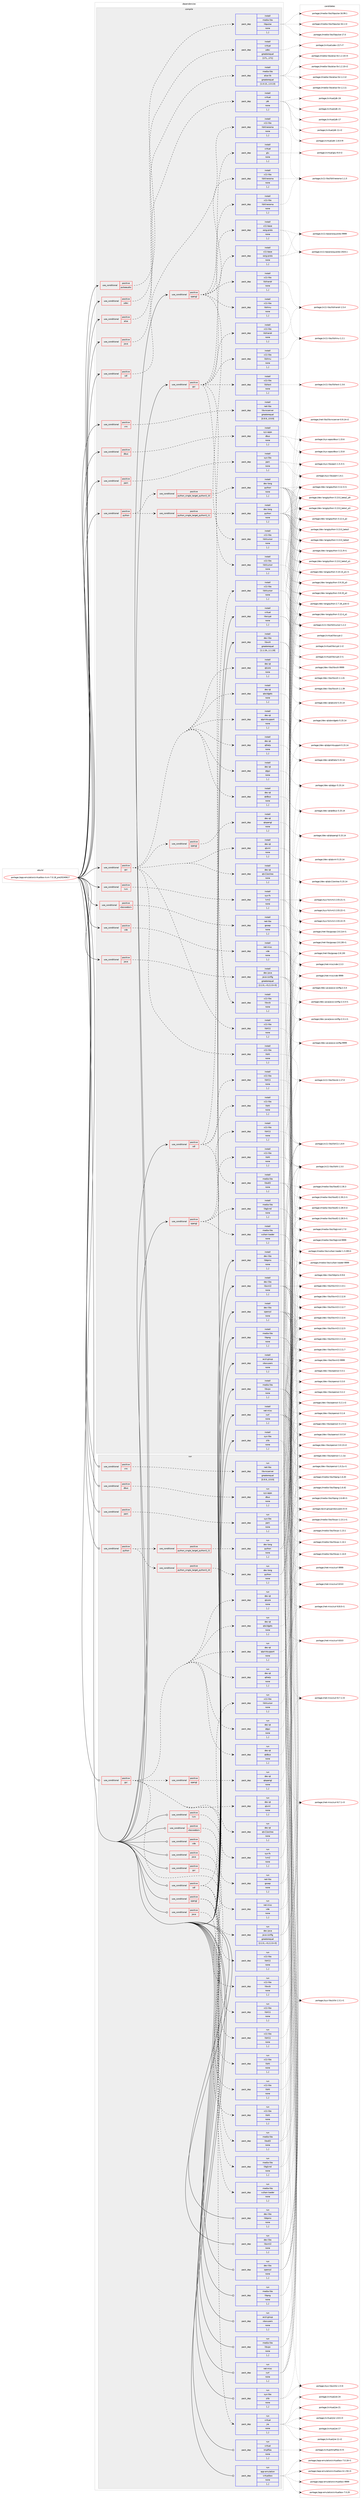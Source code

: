 digraph prolog {

# *************
# Graph options
# *************

newrank=true;
concentrate=true;
compound=true;
graph [rankdir=LR,fontname=Helvetica,fontsize=10,ranksep=1.5];#, ranksep=2.5, nodesep=0.2];
edge  [arrowhead=vee];
node  [fontname=Helvetica,fontsize=10];

# **********
# The ebuild
# **********

subgraph cluster_leftcol {
color=gray;
label=<<i>ebuild</i>>;
id [label="portage://app-emulation/virtualbox-kvm-7.0.18_pre20240617", color=red, width=4, href="../app-emulation/virtualbox-kvm-7.0.18_pre20240617.svg"];
}

# ****************
# The dependencies
# ****************

subgraph cluster_midcol {
color=gray;
label=<<i>dependencies</i>>;
subgraph cluster_compile {
fillcolor="#eeeeee";
style=filled;
label=<<i>compile</i>>;
subgraph cond9217 {
dependency32425 [label=<<TABLE BORDER="0" CELLBORDER="1" CELLSPACING="0" CELLPADDING="4"><TR><TD ROWSPAN="3" CELLPADDING="10">use_conditional</TD></TR><TR><TD>positive</TD></TR><TR><TD>alsa</TD></TR></TABLE>>, shape=none, color=red];
subgraph pack22864 {
dependency32426 [label=<<TABLE BORDER="0" CELLBORDER="1" CELLSPACING="0" CELLPADDING="4" WIDTH="220"><TR><TD ROWSPAN="6" CELLPADDING="30">pack_dep</TD></TR><TR><TD WIDTH="110">install</TD></TR><TR><TD>media-libs</TD></TR><TR><TD>alsa-lib</TD></TR><TR><TD>greaterequal</TD></TR><TR><TD>[1.0.13,,,1.0.13]</TD></TR></TABLE>>, shape=none, color=blue];
}
dependency32425:e -> dependency32426:w [weight=20,style="dashed",arrowhead="vee"];
}
id:e -> dependency32425:w [weight=20,style="solid",arrowhead="vee"];
subgraph cond9218 {
dependency32427 [label=<<TABLE BORDER="0" CELLBORDER="1" CELLSPACING="0" CELLPADDING="4"><TR><TD ROWSPAN="3" CELLPADDING="10">use_conditional</TD></TR><TR><TD>positive</TD></TR><TR><TD>dbus</TD></TR></TABLE>>, shape=none, color=red];
subgraph pack22865 {
dependency32428 [label=<<TABLE BORDER="0" CELLBORDER="1" CELLSPACING="0" CELLPADDING="4" WIDTH="220"><TR><TD ROWSPAN="6" CELLPADDING="30">pack_dep</TD></TR><TR><TD WIDTH="110">install</TD></TR><TR><TD>sys-apps</TD></TR><TR><TD>dbus</TD></TR><TR><TD>none</TD></TR><TR><TD>[,,]</TD></TR></TABLE>>, shape=none, color=blue];
}
dependency32427:e -> dependency32428:w [weight=20,style="dashed",arrowhead="vee"];
}
id:e -> dependency32427:w [weight=20,style="solid",arrowhead="vee"];
subgraph cond9219 {
dependency32429 [label=<<TABLE BORDER="0" CELLBORDER="1" CELLSPACING="0" CELLPADDING="4"><TR><TD ROWSPAN="3" CELLPADDING="10">use_conditional</TD></TR><TR><TD>positive</TD></TR><TR><TD>gui</TD></TR></TABLE>>, shape=none, color=red];
subgraph pack22866 {
dependency32430 [label=<<TABLE BORDER="0" CELLBORDER="1" CELLSPACING="0" CELLPADDING="4" WIDTH="220"><TR><TD ROWSPAN="6" CELLPADDING="30">pack_dep</TD></TR><TR><TD WIDTH="110">install</TD></TR><TR><TD>dev-qt</TD></TR><TR><TD>qtcore</TD></TR><TR><TD>none</TD></TR><TR><TD>[,,]</TD></TR></TABLE>>, shape=none, color=blue];
}
dependency32429:e -> dependency32430:w [weight=20,style="dashed",arrowhead="vee"];
subgraph pack22867 {
dependency32431 [label=<<TABLE BORDER="0" CELLBORDER="1" CELLSPACING="0" CELLPADDING="4" WIDTH="220"><TR><TD ROWSPAN="6" CELLPADDING="30">pack_dep</TD></TR><TR><TD WIDTH="110">install</TD></TR><TR><TD>dev-qt</TD></TR><TR><TD>qtdbus</TD></TR><TR><TD>none</TD></TR><TR><TD>[,,]</TD></TR></TABLE>>, shape=none, color=blue];
}
dependency32429:e -> dependency32431:w [weight=20,style="dashed",arrowhead="vee"];
subgraph pack22868 {
dependency32432 [label=<<TABLE BORDER="0" CELLBORDER="1" CELLSPACING="0" CELLPADDING="4" WIDTH="220"><TR><TD ROWSPAN="6" CELLPADDING="30">pack_dep</TD></TR><TR><TD WIDTH="110">install</TD></TR><TR><TD>dev-qt</TD></TR><TR><TD>qtgui</TD></TR><TR><TD>none</TD></TR><TR><TD>[,,]</TD></TR></TABLE>>, shape=none, color=blue];
}
dependency32429:e -> dependency32432:w [weight=20,style="dashed",arrowhead="vee"];
subgraph pack22869 {
dependency32433 [label=<<TABLE BORDER="0" CELLBORDER="1" CELLSPACING="0" CELLPADDING="4" WIDTH="220"><TR><TD ROWSPAN="6" CELLPADDING="30">pack_dep</TD></TR><TR><TD WIDTH="110">install</TD></TR><TR><TD>dev-qt</TD></TR><TR><TD>qthelp</TD></TR><TR><TD>none</TD></TR><TR><TD>[,,]</TD></TR></TABLE>>, shape=none, color=blue];
}
dependency32429:e -> dependency32433:w [weight=20,style="dashed",arrowhead="vee"];
subgraph pack22870 {
dependency32434 [label=<<TABLE BORDER="0" CELLBORDER="1" CELLSPACING="0" CELLPADDING="4" WIDTH="220"><TR><TD ROWSPAN="6" CELLPADDING="30">pack_dep</TD></TR><TR><TD WIDTH="110">install</TD></TR><TR><TD>dev-qt</TD></TR><TR><TD>qtprintsupport</TD></TR><TR><TD>none</TD></TR><TR><TD>[,,]</TD></TR></TABLE>>, shape=none, color=blue];
}
dependency32429:e -> dependency32434:w [weight=20,style="dashed",arrowhead="vee"];
subgraph pack22871 {
dependency32435 [label=<<TABLE BORDER="0" CELLBORDER="1" CELLSPACING="0" CELLPADDING="4" WIDTH="220"><TR><TD ROWSPAN="6" CELLPADDING="30">pack_dep</TD></TR><TR><TD WIDTH="110">install</TD></TR><TR><TD>dev-qt</TD></TR><TR><TD>qtwidgets</TD></TR><TR><TD>none</TD></TR><TR><TD>[,,]</TD></TR></TABLE>>, shape=none, color=blue];
}
dependency32429:e -> dependency32435:w [weight=20,style="dashed",arrowhead="vee"];
subgraph pack22872 {
dependency32436 [label=<<TABLE BORDER="0" CELLBORDER="1" CELLSPACING="0" CELLPADDING="4" WIDTH="220"><TR><TD ROWSPAN="6" CELLPADDING="30">pack_dep</TD></TR><TR><TD WIDTH="110">install</TD></TR><TR><TD>dev-qt</TD></TR><TR><TD>qtx11extras</TD></TR><TR><TD>none</TD></TR><TR><TD>[,,]</TD></TR></TABLE>>, shape=none, color=blue];
}
dependency32429:e -> dependency32436:w [weight=20,style="dashed",arrowhead="vee"];
subgraph pack22873 {
dependency32437 [label=<<TABLE BORDER="0" CELLBORDER="1" CELLSPACING="0" CELLPADDING="4" WIDTH="220"><TR><TD ROWSPAN="6" CELLPADDING="30">pack_dep</TD></TR><TR><TD WIDTH="110">install</TD></TR><TR><TD>dev-qt</TD></TR><TR><TD>qtxml</TD></TR><TR><TD>none</TD></TR><TR><TD>[,,]</TD></TR></TABLE>>, shape=none, color=blue];
}
dependency32429:e -> dependency32437:w [weight=20,style="dashed",arrowhead="vee"];
subgraph pack22874 {
dependency32438 [label=<<TABLE BORDER="0" CELLBORDER="1" CELLSPACING="0" CELLPADDING="4" WIDTH="220"><TR><TD ROWSPAN="6" CELLPADDING="30">pack_dep</TD></TR><TR><TD WIDTH="110">install</TD></TR><TR><TD>x11-libs</TD></TR><TR><TD>libX11</TD></TR><TR><TD>none</TD></TR><TR><TD>[,,]</TD></TR></TABLE>>, shape=none, color=blue];
}
dependency32429:e -> dependency32438:w [weight=20,style="dashed",arrowhead="vee"];
subgraph pack22875 {
dependency32439 [label=<<TABLE BORDER="0" CELLBORDER="1" CELLSPACING="0" CELLPADDING="4" WIDTH="220"><TR><TD ROWSPAN="6" CELLPADDING="30">pack_dep</TD></TR><TR><TD WIDTH="110">install</TD></TR><TR><TD>x11-libs</TD></TR><TR><TD>libXt</TD></TR><TR><TD>none</TD></TR><TR><TD>[,,]</TD></TR></TABLE>>, shape=none, color=blue];
}
dependency32429:e -> dependency32439:w [weight=20,style="dashed",arrowhead="vee"];
subgraph cond9220 {
dependency32440 [label=<<TABLE BORDER="0" CELLBORDER="1" CELLSPACING="0" CELLPADDING="4"><TR><TD ROWSPAN="3" CELLPADDING="10">use_conditional</TD></TR><TR><TD>positive</TD></TR><TR><TD>opengl</TD></TR></TABLE>>, shape=none, color=red];
subgraph pack22876 {
dependency32441 [label=<<TABLE BORDER="0" CELLBORDER="1" CELLSPACING="0" CELLPADDING="4" WIDTH="220"><TR><TD ROWSPAN="6" CELLPADDING="30">pack_dep</TD></TR><TR><TD WIDTH="110">install</TD></TR><TR><TD>dev-qt</TD></TR><TR><TD>qtopengl</TD></TR><TR><TD>none</TD></TR><TR><TD>[,,]</TD></TR></TABLE>>, shape=none, color=blue];
}
dependency32440:e -> dependency32441:w [weight=20,style="dashed",arrowhead="vee"];
}
dependency32429:e -> dependency32440:w [weight=20,style="dashed",arrowhead="vee"];
}
id:e -> dependency32429:w [weight=20,style="solid",arrowhead="vee"];
subgraph cond9221 {
dependency32442 [label=<<TABLE BORDER="0" CELLBORDER="1" CELLSPACING="0" CELLPADDING="4"><TR><TD ROWSPAN="3" CELLPADDING="10">use_conditional</TD></TR><TR><TD>positive</TD></TR><TR><TD>gui</TD></TR></TABLE>>, shape=none, color=red];
subgraph pack22877 {
dependency32443 [label=<<TABLE BORDER="0" CELLBORDER="1" CELLSPACING="0" CELLPADDING="4" WIDTH="220"><TR><TD ROWSPAN="6" CELLPADDING="30">pack_dep</TD></TR><TR><TD WIDTH="110">install</TD></TR><TR><TD>x11-base</TD></TR><TR><TD>xorg-proto</TD></TR><TR><TD>none</TD></TR><TR><TD>[,,]</TD></TR></TABLE>>, shape=none, color=blue];
}
dependency32442:e -> dependency32443:w [weight=20,style="dashed",arrowhead="vee"];
subgraph pack22878 {
dependency32444 [label=<<TABLE BORDER="0" CELLBORDER="1" CELLSPACING="0" CELLPADDING="4" WIDTH="220"><TR><TD ROWSPAN="6" CELLPADDING="30">pack_dep</TD></TR><TR><TD WIDTH="110">install</TD></TR><TR><TD>x11-libs</TD></TR><TR><TD>libxcb</TD></TR><TR><TD>none</TD></TR><TR><TD>[,,]</TD></TR></TABLE>>, shape=none, color=blue];
}
dependency32442:e -> dependency32444:w [weight=20,style="dashed",arrowhead="vee"];
subgraph pack22879 {
dependency32445 [label=<<TABLE BORDER="0" CELLBORDER="1" CELLSPACING="0" CELLPADDING="4" WIDTH="220"><TR><TD ROWSPAN="6" CELLPADDING="30">pack_dep</TD></TR><TR><TD WIDTH="110">install</TD></TR><TR><TD>x11-libs</TD></TR><TR><TD>libXcursor</TD></TR><TR><TD>none</TD></TR><TR><TD>[,,]</TD></TR></TABLE>>, shape=none, color=blue];
}
dependency32442:e -> dependency32445:w [weight=20,style="dashed",arrowhead="vee"];
subgraph pack22880 {
dependency32446 [label=<<TABLE BORDER="0" CELLBORDER="1" CELLSPACING="0" CELLPADDING="4" WIDTH="220"><TR><TD ROWSPAN="6" CELLPADDING="30">pack_dep</TD></TR><TR><TD WIDTH="110">install</TD></TR><TR><TD>x11-libs</TD></TR><TR><TD>libXext</TD></TR><TR><TD>none</TD></TR><TR><TD>[,,]</TD></TR></TABLE>>, shape=none, color=blue];
}
dependency32442:e -> dependency32446:w [weight=20,style="dashed",arrowhead="vee"];
subgraph pack22881 {
dependency32447 [label=<<TABLE BORDER="0" CELLBORDER="1" CELLSPACING="0" CELLPADDING="4" WIDTH="220"><TR><TD ROWSPAN="6" CELLPADDING="30">pack_dep</TD></TR><TR><TD WIDTH="110">install</TD></TR><TR><TD>x11-libs</TD></TR><TR><TD>libXinerama</TD></TR><TR><TD>none</TD></TR><TR><TD>[,,]</TD></TR></TABLE>>, shape=none, color=blue];
}
dependency32442:e -> dependency32447:w [weight=20,style="dashed",arrowhead="vee"];
subgraph pack22882 {
dependency32448 [label=<<TABLE BORDER="0" CELLBORDER="1" CELLSPACING="0" CELLPADDING="4" WIDTH="220"><TR><TD ROWSPAN="6" CELLPADDING="30">pack_dep</TD></TR><TR><TD WIDTH="110">install</TD></TR><TR><TD>x11-libs</TD></TR><TR><TD>libXmu</TD></TR><TR><TD>none</TD></TR><TR><TD>[,,]</TD></TR></TABLE>>, shape=none, color=blue];
}
dependency32442:e -> dependency32448:w [weight=20,style="dashed",arrowhead="vee"];
subgraph pack22883 {
dependency32449 [label=<<TABLE BORDER="0" CELLBORDER="1" CELLSPACING="0" CELLPADDING="4" WIDTH="220"><TR><TD ROWSPAN="6" CELLPADDING="30">pack_dep</TD></TR><TR><TD WIDTH="110">install</TD></TR><TR><TD>x11-libs</TD></TR><TR><TD>libXrandr</TD></TR><TR><TD>none</TD></TR><TR><TD>[,,]</TD></TR></TABLE>>, shape=none, color=blue];
}
dependency32442:e -> dependency32449:w [weight=20,style="dashed",arrowhead="vee"];
}
id:e -> dependency32442:w [weight=20,style="solid",arrowhead="vee"];
subgraph cond9222 {
dependency32450 [label=<<TABLE BORDER="0" CELLBORDER="1" CELLSPACING="0" CELLPADDING="4"><TR><TD ROWSPAN="3" CELLPADDING="10">use_conditional</TD></TR><TR><TD>positive</TD></TR><TR><TD>java</TD></TR></TABLE>>, shape=none, color=red];
subgraph pack22884 {
dependency32451 [label=<<TABLE BORDER="0" CELLBORDER="1" CELLSPACING="0" CELLPADDING="4" WIDTH="220"><TR><TD ROWSPAN="6" CELLPADDING="30">pack_dep</TD></TR><TR><TD WIDTH="110">install</TD></TR><TR><TD>dev-java</TD></TR><TR><TD>java-config</TD></TR><TR><TD>greaterequal</TD></TR><TR><TD>[2.2.0,,-r3,2.2.0-r3]</TD></TR></TABLE>>, shape=none, color=blue];
}
dependency32450:e -> dependency32451:w [weight=20,style="dashed",arrowhead="vee"];
}
id:e -> dependency32450:w [weight=20,style="solid",arrowhead="vee"];
subgraph cond9223 {
dependency32452 [label=<<TABLE BORDER="0" CELLBORDER="1" CELLSPACING="0" CELLPADDING="4"><TR><TD ROWSPAN="3" CELLPADDING="10">use_conditional</TD></TR><TR><TD>positive</TD></TR><TR><TD>java</TD></TR></TABLE>>, shape=none, color=red];
subgraph pack22885 {
dependency32453 [label=<<TABLE BORDER="0" CELLBORDER="1" CELLSPACING="0" CELLPADDING="4" WIDTH="220"><TR><TD ROWSPAN="6" CELLPADDING="30">pack_dep</TD></TR><TR><TD WIDTH="110">install</TD></TR><TR><TD>virtual</TD></TR><TR><TD>jdk</TD></TR><TR><TD>none</TD></TR><TR><TD>[,,]</TD></TR></TABLE>>, shape=none, color=blue];
}
dependency32452:e -> dependency32453:w [weight=20,style="dashed",arrowhead="vee"];
}
id:e -> dependency32452:w [weight=20,style="solid",arrowhead="vee"];
subgraph cond9224 {
dependency32454 [label=<<TABLE BORDER="0" CELLBORDER="1" CELLSPACING="0" CELLPADDING="4"><TR><TD ROWSPAN="3" CELLPADDING="10">use_conditional</TD></TR><TR><TD>positive</TD></TR><TR><TD>lvm</TD></TR></TABLE>>, shape=none, color=red];
subgraph pack22886 {
dependency32455 [label=<<TABLE BORDER="0" CELLBORDER="1" CELLSPACING="0" CELLPADDING="4" WIDTH="220"><TR><TD ROWSPAN="6" CELLPADDING="30">pack_dep</TD></TR><TR><TD WIDTH="110">install</TD></TR><TR><TD>sys-fs</TD></TR><TR><TD>lvm2</TD></TR><TR><TD>none</TD></TR><TR><TD>[,,]</TD></TR></TABLE>>, shape=none, color=blue];
}
dependency32454:e -> dependency32455:w [weight=20,style="dashed",arrowhead="vee"];
}
id:e -> dependency32454:w [weight=20,style="solid",arrowhead="vee"];
subgraph cond9225 {
dependency32456 [label=<<TABLE BORDER="0" CELLBORDER="1" CELLSPACING="0" CELLPADDING="4"><TR><TD ROWSPAN="3" CELLPADDING="10">use_conditional</TD></TR><TR><TD>positive</TD></TR><TR><TD>opengl</TD></TR></TABLE>>, shape=none, color=red];
subgraph pack22887 {
dependency32457 [label=<<TABLE BORDER="0" CELLBORDER="1" CELLSPACING="0" CELLPADDING="4" WIDTH="220"><TR><TD ROWSPAN="6" CELLPADDING="30">pack_dep</TD></TR><TR><TD WIDTH="110">install</TD></TR><TR><TD>media-libs</TD></TR><TR><TD>libglvnd</TD></TR><TR><TD>none</TD></TR><TR><TD>[,,]</TD></TR></TABLE>>, shape=none, color=blue];
}
dependency32456:e -> dependency32457:w [weight=20,style="dashed",arrowhead="vee"];
subgraph pack22888 {
dependency32458 [label=<<TABLE BORDER="0" CELLBORDER="1" CELLSPACING="0" CELLPADDING="4" WIDTH="220"><TR><TD ROWSPAN="6" CELLPADDING="30">pack_dep</TD></TR><TR><TD WIDTH="110">install</TD></TR><TR><TD>media-libs</TD></TR><TR><TD>vulkan-loader</TD></TR><TR><TD>none</TD></TR><TR><TD>[,,]</TD></TR></TABLE>>, shape=none, color=blue];
}
dependency32456:e -> dependency32458:w [weight=20,style="dashed",arrowhead="vee"];
subgraph pack22889 {
dependency32459 [label=<<TABLE BORDER="0" CELLBORDER="1" CELLSPACING="0" CELLPADDING="4" WIDTH="220"><TR><TD ROWSPAN="6" CELLPADDING="30">pack_dep</TD></TR><TR><TD WIDTH="110">install</TD></TR><TR><TD>x11-libs</TD></TR><TR><TD>libX11</TD></TR><TR><TD>none</TD></TR><TR><TD>[,,]</TD></TR></TABLE>>, shape=none, color=blue];
}
dependency32456:e -> dependency32459:w [weight=20,style="dashed",arrowhead="vee"];
subgraph pack22890 {
dependency32460 [label=<<TABLE BORDER="0" CELLBORDER="1" CELLSPACING="0" CELLPADDING="4" WIDTH="220"><TR><TD ROWSPAN="6" CELLPADDING="30">pack_dep</TD></TR><TR><TD WIDTH="110">install</TD></TR><TR><TD>x11-libs</TD></TR><TR><TD>libXt</TD></TR><TR><TD>none</TD></TR><TR><TD>[,,]</TD></TR></TABLE>>, shape=none, color=blue];
}
dependency32456:e -> dependency32460:w [weight=20,style="dashed",arrowhead="vee"];
}
id:e -> dependency32456:w [weight=20,style="solid",arrowhead="vee"];
subgraph cond9226 {
dependency32461 [label=<<TABLE BORDER="0" CELLBORDER="1" CELLSPACING="0" CELLPADDING="4"><TR><TD ROWSPAN="3" CELLPADDING="10">use_conditional</TD></TR><TR><TD>positive</TD></TR><TR><TD>opengl</TD></TR></TABLE>>, shape=none, color=red];
subgraph pack22891 {
dependency32462 [label=<<TABLE BORDER="0" CELLBORDER="1" CELLSPACING="0" CELLPADDING="4" WIDTH="220"><TR><TD ROWSPAN="6" CELLPADDING="30">pack_dep</TD></TR><TR><TD WIDTH="110">install</TD></TR><TR><TD>x11-base</TD></TR><TR><TD>xorg-proto</TD></TR><TR><TD>none</TD></TR><TR><TD>[,,]</TD></TR></TABLE>>, shape=none, color=blue];
}
dependency32461:e -> dependency32462:w [weight=20,style="dashed",arrowhead="vee"];
subgraph pack22892 {
dependency32463 [label=<<TABLE BORDER="0" CELLBORDER="1" CELLSPACING="0" CELLPADDING="4" WIDTH="220"><TR><TD ROWSPAN="6" CELLPADDING="30">pack_dep</TD></TR><TR><TD WIDTH="110">install</TD></TR><TR><TD>x11-libs</TD></TR><TR><TD>libXcursor</TD></TR><TR><TD>none</TD></TR><TR><TD>[,,]</TD></TR></TABLE>>, shape=none, color=blue];
}
dependency32461:e -> dependency32463:w [weight=20,style="dashed",arrowhead="vee"];
subgraph pack22893 {
dependency32464 [label=<<TABLE BORDER="0" CELLBORDER="1" CELLSPACING="0" CELLPADDING="4" WIDTH="220"><TR><TD ROWSPAN="6" CELLPADDING="30">pack_dep</TD></TR><TR><TD WIDTH="110">install</TD></TR><TR><TD>x11-libs</TD></TR><TR><TD>libXinerama</TD></TR><TR><TD>none</TD></TR><TR><TD>[,,]</TD></TR></TABLE>>, shape=none, color=blue];
}
dependency32461:e -> dependency32464:w [weight=20,style="dashed",arrowhead="vee"];
subgraph pack22894 {
dependency32465 [label=<<TABLE BORDER="0" CELLBORDER="1" CELLSPACING="0" CELLPADDING="4" WIDTH="220"><TR><TD ROWSPAN="6" CELLPADDING="30">pack_dep</TD></TR><TR><TD WIDTH="110">install</TD></TR><TR><TD>x11-libs</TD></TR><TR><TD>libXmu</TD></TR><TR><TD>none</TD></TR><TR><TD>[,,]</TD></TR></TABLE>>, shape=none, color=blue];
}
dependency32461:e -> dependency32465:w [weight=20,style="dashed",arrowhead="vee"];
subgraph pack22895 {
dependency32466 [label=<<TABLE BORDER="0" CELLBORDER="1" CELLSPACING="0" CELLPADDING="4" WIDTH="220"><TR><TD ROWSPAN="6" CELLPADDING="30">pack_dep</TD></TR><TR><TD WIDTH="110">install</TD></TR><TR><TD>x11-libs</TD></TR><TR><TD>libXrandr</TD></TR><TR><TD>none</TD></TR><TR><TD>[,,]</TD></TR></TABLE>>, shape=none, color=blue];
}
dependency32461:e -> dependency32466:w [weight=20,style="dashed",arrowhead="vee"];
subgraph pack22896 {
dependency32467 [label=<<TABLE BORDER="0" CELLBORDER="1" CELLSPACING="0" CELLPADDING="4" WIDTH="220"><TR><TD ROWSPAN="6" CELLPADDING="30">pack_dep</TD></TR><TR><TD WIDTH="110">install</TD></TR><TR><TD>virtual</TD></TR><TR><TD>glu</TD></TR><TR><TD>none</TD></TR><TR><TD>[,,]</TD></TR></TABLE>>, shape=none, color=blue];
}
dependency32461:e -> dependency32467:w [weight=20,style="dashed",arrowhead="vee"];
}
id:e -> dependency32461:w [weight=20,style="solid",arrowhead="vee"];
subgraph cond9227 {
dependency32468 [label=<<TABLE BORDER="0" CELLBORDER="1" CELLSPACING="0" CELLPADDING="4"><TR><TD ROWSPAN="3" CELLPADDING="10">use_conditional</TD></TR><TR><TD>positive</TD></TR><TR><TD>pam</TD></TR></TABLE>>, shape=none, color=red];
subgraph pack22897 {
dependency32469 [label=<<TABLE BORDER="0" CELLBORDER="1" CELLSPACING="0" CELLPADDING="4" WIDTH="220"><TR><TD ROWSPAN="6" CELLPADDING="30">pack_dep</TD></TR><TR><TD WIDTH="110">install</TD></TR><TR><TD>sys-libs</TD></TR><TR><TD>pam</TD></TR><TR><TD>none</TD></TR><TR><TD>[,,]</TD></TR></TABLE>>, shape=none, color=blue];
}
dependency32468:e -> dependency32469:w [weight=20,style="dashed",arrowhead="vee"];
}
id:e -> dependency32468:w [weight=20,style="solid",arrowhead="vee"];
subgraph cond9228 {
dependency32470 [label=<<TABLE BORDER="0" CELLBORDER="1" CELLSPACING="0" CELLPADDING="4"><TR><TD ROWSPAN="3" CELLPADDING="10">use_conditional</TD></TR><TR><TD>positive</TD></TR><TR><TD>pulseaudio</TD></TR></TABLE>>, shape=none, color=red];
subgraph pack22898 {
dependency32471 [label=<<TABLE BORDER="0" CELLBORDER="1" CELLSPACING="0" CELLPADDING="4" WIDTH="220"><TR><TD ROWSPAN="6" CELLPADDING="30">pack_dep</TD></TR><TR><TD WIDTH="110">install</TD></TR><TR><TD>media-libs</TD></TR><TR><TD>libpulse</TD></TR><TR><TD>none</TD></TR><TR><TD>[,,]</TD></TR></TABLE>>, shape=none, color=blue];
}
dependency32470:e -> dependency32471:w [weight=20,style="dashed",arrowhead="vee"];
}
id:e -> dependency32470:w [weight=20,style="solid",arrowhead="vee"];
subgraph cond9229 {
dependency32472 [label=<<TABLE BORDER="0" CELLBORDER="1" CELLSPACING="0" CELLPADDING="4"><TR><TD ROWSPAN="3" CELLPADDING="10">use_conditional</TD></TR><TR><TD>positive</TD></TR><TR><TD>python</TD></TR></TABLE>>, shape=none, color=red];
subgraph cond9230 {
dependency32473 [label=<<TABLE BORDER="0" CELLBORDER="1" CELLSPACING="0" CELLPADDING="4"><TR><TD ROWSPAN="3" CELLPADDING="10">use_conditional</TD></TR><TR><TD>positive</TD></TR><TR><TD>python_single_target_python3_10</TD></TR></TABLE>>, shape=none, color=red];
subgraph pack22899 {
dependency32474 [label=<<TABLE BORDER="0" CELLBORDER="1" CELLSPACING="0" CELLPADDING="4" WIDTH="220"><TR><TD ROWSPAN="6" CELLPADDING="30">pack_dep</TD></TR><TR><TD WIDTH="110">install</TD></TR><TR><TD>dev-lang</TD></TR><TR><TD>python</TD></TR><TR><TD>none</TD></TR><TR><TD>[,,]</TD></TR></TABLE>>, shape=none, color=blue];
}
dependency32473:e -> dependency32474:w [weight=20,style="dashed",arrowhead="vee"];
}
dependency32472:e -> dependency32473:w [weight=20,style="dashed",arrowhead="vee"];
subgraph cond9231 {
dependency32475 [label=<<TABLE BORDER="0" CELLBORDER="1" CELLSPACING="0" CELLPADDING="4"><TR><TD ROWSPAN="3" CELLPADDING="10">use_conditional</TD></TR><TR><TD>positive</TD></TR><TR><TD>python_single_target_python3_11</TD></TR></TABLE>>, shape=none, color=red];
subgraph pack22900 {
dependency32476 [label=<<TABLE BORDER="0" CELLBORDER="1" CELLSPACING="0" CELLPADDING="4" WIDTH="220"><TR><TD ROWSPAN="6" CELLPADDING="30">pack_dep</TD></TR><TR><TD WIDTH="110">install</TD></TR><TR><TD>dev-lang</TD></TR><TR><TD>python</TD></TR><TR><TD>none</TD></TR><TR><TD>[,,]</TD></TR></TABLE>>, shape=none, color=blue];
}
dependency32475:e -> dependency32476:w [weight=20,style="dashed",arrowhead="vee"];
}
dependency32472:e -> dependency32475:w [weight=20,style="dashed",arrowhead="vee"];
}
id:e -> dependency32472:w [weight=20,style="solid",arrowhead="vee"];
subgraph cond9232 {
dependency32477 [label=<<TABLE BORDER="0" CELLBORDER="1" CELLSPACING="0" CELLPADDING="4"><TR><TD ROWSPAN="3" CELLPADDING="10">use_conditional</TD></TR><TR><TD>positive</TD></TR><TR><TD>sdl</TD></TR></TABLE>>, shape=none, color=red];
subgraph pack22901 {
dependency32478 [label=<<TABLE BORDER="0" CELLBORDER="1" CELLSPACING="0" CELLPADDING="4" WIDTH="220"><TR><TD ROWSPAN="6" CELLPADDING="30">pack_dep</TD></TR><TR><TD WIDTH="110">install</TD></TR><TR><TD>media-libs</TD></TR><TR><TD>libsdl2</TD></TR><TR><TD>none</TD></TR><TR><TD>[,,]</TD></TR></TABLE>>, shape=none, color=blue];
}
dependency32477:e -> dependency32478:w [weight=20,style="dashed",arrowhead="vee"];
subgraph pack22902 {
dependency32479 [label=<<TABLE BORDER="0" CELLBORDER="1" CELLSPACING="0" CELLPADDING="4" WIDTH="220"><TR><TD ROWSPAN="6" CELLPADDING="30">pack_dep</TD></TR><TR><TD WIDTH="110">install</TD></TR><TR><TD>x11-libs</TD></TR><TR><TD>libX11</TD></TR><TR><TD>none</TD></TR><TR><TD>[,,]</TD></TR></TABLE>>, shape=none, color=blue];
}
dependency32477:e -> dependency32479:w [weight=20,style="dashed",arrowhead="vee"];
subgraph pack22903 {
dependency32480 [label=<<TABLE BORDER="0" CELLBORDER="1" CELLSPACING="0" CELLPADDING="4" WIDTH="220"><TR><TD ROWSPAN="6" CELLPADDING="30">pack_dep</TD></TR><TR><TD WIDTH="110">install</TD></TR><TR><TD>x11-libs</TD></TR><TR><TD>libXcursor</TD></TR><TR><TD>none</TD></TR><TR><TD>[,,]</TD></TR></TABLE>>, shape=none, color=blue];
}
dependency32477:e -> dependency32480:w [weight=20,style="dashed",arrowhead="vee"];
subgraph pack22904 {
dependency32481 [label=<<TABLE BORDER="0" CELLBORDER="1" CELLSPACING="0" CELLPADDING="4" WIDTH="220"><TR><TD ROWSPAN="6" CELLPADDING="30">pack_dep</TD></TR><TR><TD WIDTH="110">install</TD></TR><TR><TD>x11-libs</TD></TR><TR><TD>libXt</TD></TR><TR><TD>none</TD></TR><TR><TD>[,,]</TD></TR></TABLE>>, shape=none, color=blue];
}
dependency32477:e -> dependency32481:w [weight=20,style="dashed",arrowhead="vee"];
}
id:e -> dependency32477:w [weight=20,style="solid",arrowhead="vee"];
subgraph cond9233 {
dependency32482 [label=<<TABLE BORDER="0" CELLBORDER="1" CELLSPACING="0" CELLPADDING="4"><TR><TD ROWSPAN="3" CELLPADDING="10">use_conditional</TD></TR><TR><TD>positive</TD></TR><TR><TD>sdl</TD></TR></TABLE>>, shape=none, color=red];
subgraph pack22905 {
dependency32483 [label=<<TABLE BORDER="0" CELLBORDER="1" CELLSPACING="0" CELLPADDING="4" WIDTH="220"><TR><TD ROWSPAN="6" CELLPADDING="30">pack_dep</TD></TR><TR><TD WIDTH="110">install</TD></TR><TR><TD>x11-libs</TD></TR><TR><TD>libXinerama</TD></TR><TR><TD>none</TD></TR><TR><TD>[,,]</TD></TR></TABLE>>, shape=none, color=blue];
}
dependency32482:e -> dependency32483:w [weight=20,style="dashed",arrowhead="vee"];
}
id:e -> dependency32482:w [weight=20,style="solid",arrowhead="vee"];
subgraph cond9234 {
dependency32484 [label=<<TABLE BORDER="0" CELLBORDER="1" CELLSPACING="0" CELLPADDING="4"><TR><TD ROWSPAN="3" CELLPADDING="10">use_conditional</TD></TR><TR><TD>positive</TD></TR><TR><TD>udev</TD></TR></TABLE>>, shape=none, color=red];
subgraph pack22906 {
dependency32485 [label=<<TABLE BORDER="0" CELLBORDER="1" CELLSPACING="0" CELLPADDING="4" WIDTH="220"><TR><TD ROWSPAN="6" CELLPADDING="30">pack_dep</TD></TR><TR><TD WIDTH="110">install</TD></TR><TR><TD>virtual</TD></TR><TR><TD>udev</TD></TR><TR><TD>greaterequal</TD></TR><TR><TD>[171,,,171]</TD></TR></TABLE>>, shape=none, color=blue];
}
dependency32484:e -> dependency32485:w [weight=20,style="dashed",arrowhead="vee"];
}
id:e -> dependency32484:w [weight=20,style="solid",arrowhead="vee"];
subgraph cond9235 {
dependency32486 [label=<<TABLE BORDER="0" CELLBORDER="1" CELLSPACING="0" CELLPADDING="4"><TR><TD ROWSPAN="3" CELLPADDING="10">use_conditional</TD></TR><TR><TD>positive</TD></TR><TR><TD>vboxwebsrv</TD></TR></TABLE>>, shape=none, color=red];
subgraph pack22907 {
dependency32487 [label=<<TABLE BORDER="0" CELLBORDER="1" CELLSPACING="0" CELLPADDING="4" WIDTH="220"><TR><TD ROWSPAN="6" CELLPADDING="30">pack_dep</TD></TR><TR><TD WIDTH="110">install</TD></TR><TR><TD>net-libs</TD></TR><TR><TD>gsoap</TD></TR><TR><TD>none</TD></TR><TR><TD>[,,]</TD></TR></TABLE>>, shape=none, color=blue];
}
dependency32486:e -> dependency32487:w [weight=20,style="dashed",arrowhead="vee"];
}
id:e -> dependency32486:w [weight=20,style="solid",arrowhead="vee"];
subgraph cond9236 {
dependency32488 [label=<<TABLE BORDER="0" CELLBORDER="1" CELLSPACING="0" CELLPADDING="4"><TR><TD ROWSPAN="3" CELLPADDING="10">use_conditional</TD></TR><TR><TD>positive</TD></TR><TR><TD>vde</TD></TR></TABLE>>, shape=none, color=red];
subgraph pack22908 {
dependency32489 [label=<<TABLE BORDER="0" CELLBORDER="1" CELLSPACING="0" CELLPADDING="4" WIDTH="220"><TR><TD ROWSPAN="6" CELLPADDING="30">pack_dep</TD></TR><TR><TD WIDTH="110">install</TD></TR><TR><TD>net-misc</TD></TR><TR><TD>vde</TD></TR><TR><TD>none</TD></TR><TR><TD>[,,]</TD></TR></TABLE>>, shape=none, color=blue];
}
dependency32488:e -> dependency32489:w [weight=20,style="dashed",arrowhead="vee"];
}
id:e -> dependency32488:w [weight=20,style="solid",arrowhead="vee"];
subgraph cond9237 {
dependency32490 [label=<<TABLE BORDER="0" CELLBORDER="1" CELLSPACING="0" CELLPADDING="4"><TR><TD ROWSPAN="3" CELLPADDING="10">use_conditional</TD></TR><TR><TD>positive</TD></TR><TR><TD>vnc</TD></TR></TABLE>>, shape=none, color=red];
subgraph pack22909 {
dependency32491 [label=<<TABLE BORDER="0" CELLBORDER="1" CELLSPACING="0" CELLPADDING="4" WIDTH="220"><TR><TD ROWSPAN="6" CELLPADDING="30">pack_dep</TD></TR><TR><TD WIDTH="110">install</TD></TR><TR><TD>net-libs</TD></TR><TR><TD>libvncserver</TD></TR><TR><TD>greaterequal</TD></TR><TR><TD>[0.9.9,,,0.9.9]</TD></TR></TABLE>>, shape=none, color=blue];
}
dependency32490:e -> dependency32491:w [weight=20,style="dashed",arrowhead="vee"];
}
id:e -> dependency32490:w [weight=20,style="solid",arrowhead="vee"];
subgraph pack22910 {
dependency32492 [label=<<TABLE BORDER="0" CELLBORDER="1" CELLSPACING="0" CELLPADDING="4" WIDTH="220"><TR><TD ROWSPAN="6" CELLPADDING="30">pack_dep</TD></TR><TR><TD WIDTH="110">install</TD></TR><TR><TD>acct-group</TD></TR><TR><TD>vboxusers</TD></TR><TR><TD>none</TD></TR><TR><TD>[,,]</TD></TR></TABLE>>, shape=none, color=blue];
}
id:e -> dependency32492:w [weight=20,style="solid",arrowhead="vee"];
subgraph pack22911 {
dependency32493 [label=<<TABLE BORDER="0" CELLBORDER="1" CELLSPACING="0" CELLPADDING="4" WIDTH="220"><TR><TD ROWSPAN="6" CELLPADDING="30">pack_dep</TD></TR><TR><TD WIDTH="110">install</TD></TR><TR><TD>dev-libs</TD></TR><TR><TD>libtpms</TD></TR><TR><TD>none</TD></TR><TR><TD>[,,]</TD></TR></TABLE>>, shape=none, color=blue];
}
id:e -> dependency32493:w [weight=20,style="solid",arrowhead="vee"];
subgraph pack22912 {
dependency32494 [label=<<TABLE BORDER="0" CELLBORDER="1" CELLSPACING="0" CELLPADDING="4" WIDTH="220"><TR><TD ROWSPAN="6" CELLPADDING="30">pack_dep</TD></TR><TR><TD WIDTH="110">install</TD></TR><TR><TD>dev-libs</TD></TR><TR><TD>libxml2</TD></TR><TR><TD>none</TD></TR><TR><TD>[,,]</TD></TR></TABLE>>, shape=none, color=blue];
}
id:e -> dependency32494:w [weight=20,style="solid",arrowhead="vee"];
subgraph pack22913 {
dependency32495 [label=<<TABLE BORDER="0" CELLBORDER="1" CELLSPACING="0" CELLPADDING="4" WIDTH="220"><TR><TD ROWSPAN="6" CELLPADDING="30">pack_dep</TD></TR><TR><TD WIDTH="110">install</TD></TR><TR><TD>dev-libs</TD></TR><TR><TD>libxslt</TD></TR><TR><TD>greaterequal</TD></TR><TR><TD>[1.1.19,,,1.1.19]</TD></TR></TABLE>>, shape=none, color=blue];
}
id:e -> dependency32495:w [weight=20,style="solid",arrowhead="vee"];
subgraph pack22914 {
dependency32496 [label=<<TABLE BORDER="0" CELLBORDER="1" CELLSPACING="0" CELLPADDING="4" WIDTH="220"><TR><TD ROWSPAN="6" CELLPADDING="30">pack_dep</TD></TR><TR><TD WIDTH="110">install</TD></TR><TR><TD>dev-libs</TD></TR><TR><TD>openssl</TD></TR><TR><TD>none</TD></TR><TR><TD>[,,]</TD></TR></TABLE>>, shape=none, color=blue];
}
id:e -> dependency32496:w [weight=20,style="solid",arrowhead="vee"];
subgraph pack22915 {
dependency32497 [label=<<TABLE BORDER="0" CELLBORDER="1" CELLSPACING="0" CELLPADDING="4" WIDTH="220"><TR><TD ROWSPAN="6" CELLPADDING="30">pack_dep</TD></TR><TR><TD WIDTH="110">install</TD></TR><TR><TD>media-libs</TD></TR><TR><TD>libpng</TD></TR><TR><TD>none</TD></TR><TR><TD>[,,]</TD></TR></TABLE>>, shape=none, color=blue];
}
id:e -> dependency32497:w [weight=20,style="solid",arrowhead="vee"];
subgraph pack22916 {
dependency32498 [label=<<TABLE BORDER="0" CELLBORDER="1" CELLSPACING="0" CELLPADDING="4" WIDTH="220"><TR><TD ROWSPAN="6" CELLPADDING="30">pack_dep</TD></TR><TR><TD WIDTH="110">install</TD></TR><TR><TD>media-libs</TD></TR><TR><TD>libvpx</TD></TR><TR><TD>none</TD></TR><TR><TD>[,,]</TD></TR></TABLE>>, shape=none, color=blue];
}
id:e -> dependency32498:w [weight=20,style="solid",arrowhead="vee"];
subgraph pack22917 {
dependency32499 [label=<<TABLE BORDER="0" CELLBORDER="1" CELLSPACING="0" CELLPADDING="4" WIDTH="220"><TR><TD ROWSPAN="6" CELLPADDING="30">pack_dep</TD></TR><TR><TD WIDTH="110">install</TD></TR><TR><TD>net-misc</TD></TR><TR><TD>curl</TD></TR><TR><TD>none</TD></TR><TR><TD>[,,]</TD></TR></TABLE>>, shape=none, color=blue];
}
id:e -> dependency32499:w [weight=20,style="solid",arrowhead="vee"];
subgraph pack22918 {
dependency32500 [label=<<TABLE BORDER="0" CELLBORDER="1" CELLSPACING="0" CELLPADDING="4" WIDTH="220"><TR><TD ROWSPAN="6" CELLPADDING="30">pack_dep</TD></TR><TR><TD WIDTH="110">install</TD></TR><TR><TD>sys-libs</TD></TR><TR><TD>zlib</TD></TR><TR><TD>none</TD></TR><TR><TD>[,,]</TD></TR></TABLE>>, shape=none, color=blue];
}
id:e -> dependency32500:w [weight=20,style="solid",arrowhead="vee"];
subgraph pack22919 {
dependency32501 [label=<<TABLE BORDER="0" CELLBORDER="1" CELLSPACING="0" CELLPADDING="4" WIDTH="220"><TR><TD ROWSPAN="6" CELLPADDING="30">pack_dep</TD></TR><TR><TD WIDTH="110">install</TD></TR><TR><TD>virtual</TD></TR><TR><TD>libcrypt</TD></TR><TR><TD>none</TD></TR><TR><TD>[,,]</TD></TR></TABLE>>, shape=none, color=blue];
}
id:e -> dependency32501:w [weight=20,style="solid",arrowhead="vee"];
}
subgraph cluster_compileandrun {
fillcolor="#eeeeee";
style=filled;
label=<<i>compile and run</i>>;
}
subgraph cluster_run {
fillcolor="#eeeeee";
style=filled;
label=<<i>run</i>>;
subgraph cond9238 {
dependency32502 [label=<<TABLE BORDER="0" CELLBORDER="1" CELLSPACING="0" CELLPADDING="4"><TR><TD ROWSPAN="3" CELLPADDING="10">use_conditional</TD></TR><TR><TD>positive</TD></TR><TR><TD>dbus</TD></TR></TABLE>>, shape=none, color=red];
subgraph pack22920 {
dependency32503 [label=<<TABLE BORDER="0" CELLBORDER="1" CELLSPACING="0" CELLPADDING="4" WIDTH="220"><TR><TD ROWSPAN="6" CELLPADDING="30">pack_dep</TD></TR><TR><TD WIDTH="110">run</TD></TR><TR><TD>sys-apps</TD></TR><TR><TD>dbus</TD></TR><TR><TD>none</TD></TR><TR><TD>[,,]</TD></TR></TABLE>>, shape=none, color=blue];
}
dependency32502:e -> dependency32503:w [weight=20,style="dashed",arrowhead="vee"];
}
id:e -> dependency32502:w [weight=20,style="solid",arrowhead="odot"];
subgraph cond9239 {
dependency32504 [label=<<TABLE BORDER="0" CELLBORDER="1" CELLSPACING="0" CELLPADDING="4"><TR><TD ROWSPAN="3" CELLPADDING="10">use_conditional</TD></TR><TR><TD>positive</TD></TR><TR><TD>gui</TD></TR></TABLE>>, shape=none, color=red];
subgraph pack22921 {
dependency32505 [label=<<TABLE BORDER="0" CELLBORDER="1" CELLSPACING="0" CELLPADDING="4" WIDTH="220"><TR><TD ROWSPAN="6" CELLPADDING="30">pack_dep</TD></TR><TR><TD WIDTH="110">run</TD></TR><TR><TD>dev-qt</TD></TR><TR><TD>qtcore</TD></TR><TR><TD>none</TD></TR><TR><TD>[,,]</TD></TR></TABLE>>, shape=none, color=blue];
}
dependency32504:e -> dependency32505:w [weight=20,style="dashed",arrowhead="vee"];
subgraph pack22922 {
dependency32506 [label=<<TABLE BORDER="0" CELLBORDER="1" CELLSPACING="0" CELLPADDING="4" WIDTH="220"><TR><TD ROWSPAN="6" CELLPADDING="30">pack_dep</TD></TR><TR><TD WIDTH="110">run</TD></TR><TR><TD>dev-qt</TD></TR><TR><TD>qtdbus</TD></TR><TR><TD>none</TD></TR><TR><TD>[,,]</TD></TR></TABLE>>, shape=none, color=blue];
}
dependency32504:e -> dependency32506:w [weight=20,style="dashed",arrowhead="vee"];
subgraph pack22923 {
dependency32507 [label=<<TABLE BORDER="0" CELLBORDER="1" CELLSPACING="0" CELLPADDING="4" WIDTH="220"><TR><TD ROWSPAN="6" CELLPADDING="30">pack_dep</TD></TR><TR><TD WIDTH="110">run</TD></TR><TR><TD>dev-qt</TD></TR><TR><TD>qtgui</TD></TR><TR><TD>none</TD></TR><TR><TD>[,,]</TD></TR></TABLE>>, shape=none, color=blue];
}
dependency32504:e -> dependency32507:w [weight=20,style="dashed",arrowhead="vee"];
subgraph pack22924 {
dependency32508 [label=<<TABLE BORDER="0" CELLBORDER="1" CELLSPACING="0" CELLPADDING="4" WIDTH="220"><TR><TD ROWSPAN="6" CELLPADDING="30">pack_dep</TD></TR><TR><TD WIDTH="110">run</TD></TR><TR><TD>dev-qt</TD></TR><TR><TD>qthelp</TD></TR><TR><TD>none</TD></TR><TR><TD>[,,]</TD></TR></TABLE>>, shape=none, color=blue];
}
dependency32504:e -> dependency32508:w [weight=20,style="dashed",arrowhead="vee"];
subgraph pack22925 {
dependency32509 [label=<<TABLE BORDER="0" CELLBORDER="1" CELLSPACING="0" CELLPADDING="4" WIDTH="220"><TR><TD ROWSPAN="6" CELLPADDING="30">pack_dep</TD></TR><TR><TD WIDTH="110">run</TD></TR><TR><TD>dev-qt</TD></TR><TR><TD>qtprintsupport</TD></TR><TR><TD>none</TD></TR><TR><TD>[,,]</TD></TR></TABLE>>, shape=none, color=blue];
}
dependency32504:e -> dependency32509:w [weight=20,style="dashed",arrowhead="vee"];
subgraph pack22926 {
dependency32510 [label=<<TABLE BORDER="0" CELLBORDER="1" CELLSPACING="0" CELLPADDING="4" WIDTH="220"><TR><TD ROWSPAN="6" CELLPADDING="30">pack_dep</TD></TR><TR><TD WIDTH="110">run</TD></TR><TR><TD>dev-qt</TD></TR><TR><TD>qtwidgets</TD></TR><TR><TD>none</TD></TR><TR><TD>[,,]</TD></TR></TABLE>>, shape=none, color=blue];
}
dependency32504:e -> dependency32510:w [weight=20,style="dashed",arrowhead="vee"];
subgraph pack22927 {
dependency32511 [label=<<TABLE BORDER="0" CELLBORDER="1" CELLSPACING="0" CELLPADDING="4" WIDTH="220"><TR><TD ROWSPAN="6" CELLPADDING="30">pack_dep</TD></TR><TR><TD WIDTH="110">run</TD></TR><TR><TD>dev-qt</TD></TR><TR><TD>qtx11extras</TD></TR><TR><TD>none</TD></TR><TR><TD>[,,]</TD></TR></TABLE>>, shape=none, color=blue];
}
dependency32504:e -> dependency32511:w [weight=20,style="dashed",arrowhead="vee"];
subgraph pack22928 {
dependency32512 [label=<<TABLE BORDER="0" CELLBORDER="1" CELLSPACING="0" CELLPADDING="4" WIDTH="220"><TR><TD ROWSPAN="6" CELLPADDING="30">pack_dep</TD></TR><TR><TD WIDTH="110">run</TD></TR><TR><TD>dev-qt</TD></TR><TR><TD>qtxml</TD></TR><TR><TD>none</TD></TR><TR><TD>[,,]</TD></TR></TABLE>>, shape=none, color=blue];
}
dependency32504:e -> dependency32512:w [weight=20,style="dashed",arrowhead="vee"];
subgraph pack22929 {
dependency32513 [label=<<TABLE BORDER="0" CELLBORDER="1" CELLSPACING="0" CELLPADDING="4" WIDTH="220"><TR><TD ROWSPAN="6" CELLPADDING="30">pack_dep</TD></TR><TR><TD WIDTH="110">run</TD></TR><TR><TD>x11-libs</TD></TR><TR><TD>libX11</TD></TR><TR><TD>none</TD></TR><TR><TD>[,,]</TD></TR></TABLE>>, shape=none, color=blue];
}
dependency32504:e -> dependency32513:w [weight=20,style="dashed",arrowhead="vee"];
subgraph pack22930 {
dependency32514 [label=<<TABLE BORDER="0" CELLBORDER="1" CELLSPACING="0" CELLPADDING="4" WIDTH="220"><TR><TD ROWSPAN="6" CELLPADDING="30">pack_dep</TD></TR><TR><TD WIDTH="110">run</TD></TR><TR><TD>x11-libs</TD></TR><TR><TD>libXt</TD></TR><TR><TD>none</TD></TR><TR><TD>[,,]</TD></TR></TABLE>>, shape=none, color=blue];
}
dependency32504:e -> dependency32514:w [weight=20,style="dashed",arrowhead="vee"];
subgraph cond9240 {
dependency32515 [label=<<TABLE BORDER="0" CELLBORDER="1" CELLSPACING="0" CELLPADDING="4"><TR><TD ROWSPAN="3" CELLPADDING="10">use_conditional</TD></TR><TR><TD>positive</TD></TR><TR><TD>opengl</TD></TR></TABLE>>, shape=none, color=red];
subgraph pack22931 {
dependency32516 [label=<<TABLE BORDER="0" CELLBORDER="1" CELLSPACING="0" CELLPADDING="4" WIDTH="220"><TR><TD ROWSPAN="6" CELLPADDING="30">pack_dep</TD></TR><TR><TD WIDTH="110">run</TD></TR><TR><TD>dev-qt</TD></TR><TR><TD>qtopengl</TD></TR><TR><TD>none</TD></TR><TR><TD>[,,]</TD></TR></TABLE>>, shape=none, color=blue];
}
dependency32515:e -> dependency32516:w [weight=20,style="dashed",arrowhead="vee"];
}
dependency32504:e -> dependency32515:w [weight=20,style="dashed",arrowhead="vee"];
}
id:e -> dependency32504:w [weight=20,style="solid",arrowhead="odot"];
subgraph cond9241 {
dependency32517 [label=<<TABLE BORDER="0" CELLBORDER="1" CELLSPACING="0" CELLPADDING="4"><TR><TD ROWSPAN="3" CELLPADDING="10">use_conditional</TD></TR><TR><TD>positive</TD></TR><TR><TD>gui</TD></TR></TABLE>>, shape=none, color=red];
subgraph pack22932 {
dependency32518 [label=<<TABLE BORDER="0" CELLBORDER="1" CELLSPACING="0" CELLPADDING="4" WIDTH="220"><TR><TD ROWSPAN="6" CELLPADDING="30">pack_dep</TD></TR><TR><TD WIDTH="110">run</TD></TR><TR><TD>x11-libs</TD></TR><TR><TD>libxcb</TD></TR><TR><TD>none</TD></TR><TR><TD>[,,]</TD></TR></TABLE>>, shape=none, color=blue];
}
dependency32517:e -> dependency32518:w [weight=20,style="dashed",arrowhead="vee"];
}
id:e -> dependency32517:w [weight=20,style="solid",arrowhead="odot"];
subgraph cond9242 {
dependency32519 [label=<<TABLE BORDER="0" CELLBORDER="1" CELLSPACING="0" CELLPADDING="4"><TR><TD ROWSPAN="3" CELLPADDING="10">use_conditional</TD></TR><TR><TD>positive</TD></TR><TR><TD>java</TD></TR></TABLE>>, shape=none, color=red];
subgraph pack22933 {
dependency32520 [label=<<TABLE BORDER="0" CELLBORDER="1" CELLSPACING="0" CELLPADDING="4" WIDTH="220"><TR><TD ROWSPAN="6" CELLPADDING="30">pack_dep</TD></TR><TR><TD WIDTH="110">run</TD></TR><TR><TD>dev-java</TD></TR><TR><TD>java-config</TD></TR><TR><TD>greaterequal</TD></TR><TR><TD>[2.2.0,,-r3,2.2.0-r3]</TD></TR></TABLE>>, shape=none, color=blue];
}
dependency32519:e -> dependency32520:w [weight=20,style="dashed",arrowhead="vee"];
}
id:e -> dependency32519:w [weight=20,style="solid",arrowhead="odot"];
subgraph cond9243 {
dependency32521 [label=<<TABLE BORDER="0" CELLBORDER="1" CELLSPACING="0" CELLPADDING="4"><TR><TD ROWSPAN="3" CELLPADDING="10">use_conditional</TD></TR><TR><TD>positive</TD></TR><TR><TD>java</TD></TR></TABLE>>, shape=none, color=red];
subgraph pack22934 {
dependency32522 [label=<<TABLE BORDER="0" CELLBORDER="1" CELLSPACING="0" CELLPADDING="4" WIDTH="220"><TR><TD ROWSPAN="6" CELLPADDING="30">pack_dep</TD></TR><TR><TD WIDTH="110">run</TD></TR><TR><TD>virtual</TD></TR><TR><TD>jre</TD></TR><TR><TD>none</TD></TR><TR><TD>[,,]</TD></TR></TABLE>>, shape=none, color=blue];
}
dependency32521:e -> dependency32522:w [weight=20,style="dashed",arrowhead="vee"];
}
id:e -> dependency32521:w [weight=20,style="solid",arrowhead="odot"];
subgraph cond9244 {
dependency32523 [label=<<TABLE BORDER="0" CELLBORDER="1" CELLSPACING="0" CELLPADDING="4"><TR><TD ROWSPAN="3" CELLPADDING="10">use_conditional</TD></TR><TR><TD>positive</TD></TR><TR><TD>lvm</TD></TR></TABLE>>, shape=none, color=red];
subgraph pack22935 {
dependency32524 [label=<<TABLE BORDER="0" CELLBORDER="1" CELLSPACING="0" CELLPADDING="4" WIDTH="220"><TR><TD ROWSPAN="6" CELLPADDING="30">pack_dep</TD></TR><TR><TD WIDTH="110">run</TD></TR><TR><TD>sys-fs</TD></TR><TR><TD>lvm2</TD></TR><TR><TD>none</TD></TR><TR><TD>[,,]</TD></TR></TABLE>>, shape=none, color=blue];
}
dependency32523:e -> dependency32524:w [weight=20,style="dashed",arrowhead="vee"];
}
id:e -> dependency32523:w [weight=20,style="solid",arrowhead="odot"];
subgraph cond9245 {
dependency32525 [label=<<TABLE BORDER="0" CELLBORDER="1" CELLSPACING="0" CELLPADDING="4"><TR><TD ROWSPAN="3" CELLPADDING="10">use_conditional</TD></TR><TR><TD>positive</TD></TR><TR><TD>opengl</TD></TR></TABLE>>, shape=none, color=red];
subgraph pack22936 {
dependency32526 [label=<<TABLE BORDER="0" CELLBORDER="1" CELLSPACING="0" CELLPADDING="4" WIDTH="220"><TR><TD ROWSPAN="6" CELLPADDING="30">pack_dep</TD></TR><TR><TD WIDTH="110">run</TD></TR><TR><TD>media-libs</TD></TR><TR><TD>libglvnd</TD></TR><TR><TD>none</TD></TR><TR><TD>[,,]</TD></TR></TABLE>>, shape=none, color=blue];
}
dependency32525:e -> dependency32526:w [weight=20,style="dashed",arrowhead="vee"];
subgraph pack22937 {
dependency32527 [label=<<TABLE BORDER="0" CELLBORDER="1" CELLSPACING="0" CELLPADDING="4" WIDTH="220"><TR><TD ROWSPAN="6" CELLPADDING="30">pack_dep</TD></TR><TR><TD WIDTH="110">run</TD></TR><TR><TD>media-libs</TD></TR><TR><TD>vulkan-loader</TD></TR><TR><TD>none</TD></TR><TR><TD>[,,]</TD></TR></TABLE>>, shape=none, color=blue];
}
dependency32525:e -> dependency32527:w [weight=20,style="dashed",arrowhead="vee"];
subgraph pack22938 {
dependency32528 [label=<<TABLE BORDER="0" CELLBORDER="1" CELLSPACING="0" CELLPADDING="4" WIDTH="220"><TR><TD ROWSPAN="6" CELLPADDING="30">pack_dep</TD></TR><TR><TD WIDTH="110">run</TD></TR><TR><TD>x11-libs</TD></TR><TR><TD>libX11</TD></TR><TR><TD>none</TD></TR><TR><TD>[,,]</TD></TR></TABLE>>, shape=none, color=blue];
}
dependency32525:e -> dependency32528:w [weight=20,style="dashed",arrowhead="vee"];
subgraph pack22939 {
dependency32529 [label=<<TABLE BORDER="0" CELLBORDER="1" CELLSPACING="0" CELLPADDING="4" WIDTH="220"><TR><TD ROWSPAN="6" CELLPADDING="30">pack_dep</TD></TR><TR><TD WIDTH="110">run</TD></TR><TR><TD>x11-libs</TD></TR><TR><TD>libXt</TD></TR><TR><TD>none</TD></TR><TR><TD>[,,]</TD></TR></TABLE>>, shape=none, color=blue];
}
dependency32525:e -> dependency32529:w [weight=20,style="dashed",arrowhead="vee"];
}
id:e -> dependency32525:w [weight=20,style="solid",arrowhead="odot"];
subgraph cond9246 {
dependency32530 [label=<<TABLE BORDER="0" CELLBORDER="1" CELLSPACING="0" CELLPADDING="4"><TR><TD ROWSPAN="3" CELLPADDING="10">use_conditional</TD></TR><TR><TD>positive</TD></TR><TR><TD>pam</TD></TR></TABLE>>, shape=none, color=red];
subgraph pack22940 {
dependency32531 [label=<<TABLE BORDER="0" CELLBORDER="1" CELLSPACING="0" CELLPADDING="4" WIDTH="220"><TR><TD ROWSPAN="6" CELLPADDING="30">pack_dep</TD></TR><TR><TD WIDTH="110">run</TD></TR><TR><TD>sys-libs</TD></TR><TR><TD>pam</TD></TR><TR><TD>none</TD></TR><TR><TD>[,,]</TD></TR></TABLE>>, shape=none, color=blue];
}
dependency32530:e -> dependency32531:w [weight=20,style="dashed",arrowhead="vee"];
}
id:e -> dependency32530:w [weight=20,style="solid",arrowhead="odot"];
subgraph cond9247 {
dependency32532 [label=<<TABLE BORDER="0" CELLBORDER="1" CELLSPACING="0" CELLPADDING="4"><TR><TD ROWSPAN="3" CELLPADDING="10">use_conditional</TD></TR><TR><TD>positive</TD></TR><TR><TD>python</TD></TR></TABLE>>, shape=none, color=red];
subgraph cond9248 {
dependency32533 [label=<<TABLE BORDER="0" CELLBORDER="1" CELLSPACING="0" CELLPADDING="4"><TR><TD ROWSPAN="3" CELLPADDING="10">use_conditional</TD></TR><TR><TD>positive</TD></TR><TR><TD>python_single_target_python3_10</TD></TR></TABLE>>, shape=none, color=red];
subgraph pack22941 {
dependency32534 [label=<<TABLE BORDER="0" CELLBORDER="1" CELLSPACING="0" CELLPADDING="4" WIDTH="220"><TR><TD ROWSPAN="6" CELLPADDING="30">pack_dep</TD></TR><TR><TD WIDTH="110">run</TD></TR><TR><TD>dev-lang</TD></TR><TR><TD>python</TD></TR><TR><TD>none</TD></TR><TR><TD>[,,]</TD></TR></TABLE>>, shape=none, color=blue];
}
dependency32533:e -> dependency32534:w [weight=20,style="dashed",arrowhead="vee"];
}
dependency32532:e -> dependency32533:w [weight=20,style="dashed",arrowhead="vee"];
subgraph cond9249 {
dependency32535 [label=<<TABLE BORDER="0" CELLBORDER="1" CELLSPACING="0" CELLPADDING="4"><TR><TD ROWSPAN="3" CELLPADDING="10">use_conditional</TD></TR><TR><TD>positive</TD></TR><TR><TD>python_single_target_python3_11</TD></TR></TABLE>>, shape=none, color=red];
subgraph pack22942 {
dependency32536 [label=<<TABLE BORDER="0" CELLBORDER="1" CELLSPACING="0" CELLPADDING="4" WIDTH="220"><TR><TD ROWSPAN="6" CELLPADDING="30">pack_dep</TD></TR><TR><TD WIDTH="110">run</TD></TR><TR><TD>dev-lang</TD></TR><TR><TD>python</TD></TR><TR><TD>none</TD></TR><TR><TD>[,,]</TD></TR></TABLE>>, shape=none, color=blue];
}
dependency32535:e -> dependency32536:w [weight=20,style="dashed",arrowhead="vee"];
}
dependency32532:e -> dependency32535:w [weight=20,style="dashed",arrowhead="vee"];
}
id:e -> dependency32532:w [weight=20,style="solid",arrowhead="odot"];
subgraph cond9250 {
dependency32537 [label=<<TABLE BORDER="0" CELLBORDER="1" CELLSPACING="0" CELLPADDING="4"><TR><TD ROWSPAN="3" CELLPADDING="10">use_conditional</TD></TR><TR><TD>positive</TD></TR><TR><TD>sdl</TD></TR></TABLE>>, shape=none, color=red];
subgraph pack22943 {
dependency32538 [label=<<TABLE BORDER="0" CELLBORDER="1" CELLSPACING="0" CELLPADDING="4" WIDTH="220"><TR><TD ROWSPAN="6" CELLPADDING="30">pack_dep</TD></TR><TR><TD WIDTH="110">run</TD></TR><TR><TD>media-libs</TD></TR><TR><TD>libsdl2</TD></TR><TR><TD>none</TD></TR><TR><TD>[,,]</TD></TR></TABLE>>, shape=none, color=blue];
}
dependency32537:e -> dependency32538:w [weight=20,style="dashed",arrowhead="vee"];
subgraph pack22944 {
dependency32539 [label=<<TABLE BORDER="0" CELLBORDER="1" CELLSPACING="0" CELLPADDING="4" WIDTH="220"><TR><TD ROWSPAN="6" CELLPADDING="30">pack_dep</TD></TR><TR><TD WIDTH="110">run</TD></TR><TR><TD>x11-libs</TD></TR><TR><TD>libX11</TD></TR><TR><TD>none</TD></TR><TR><TD>[,,]</TD></TR></TABLE>>, shape=none, color=blue];
}
dependency32537:e -> dependency32539:w [weight=20,style="dashed",arrowhead="vee"];
subgraph pack22945 {
dependency32540 [label=<<TABLE BORDER="0" CELLBORDER="1" CELLSPACING="0" CELLPADDING="4" WIDTH="220"><TR><TD ROWSPAN="6" CELLPADDING="30">pack_dep</TD></TR><TR><TD WIDTH="110">run</TD></TR><TR><TD>x11-libs</TD></TR><TR><TD>libXcursor</TD></TR><TR><TD>none</TD></TR><TR><TD>[,,]</TD></TR></TABLE>>, shape=none, color=blue];
}
dependency32537:e -> dependency32540:w [weight=20,style="dashed",arrowhead="vee"];
subgraph pack22946 {
dependency32541 [label=<<TABLE BORDER="0" CELLBORDER="1" CELLSPACING="0" CELLPADDING="4" WIDTH="220"><TR><TD ROWSPAN="6" CELLPADDING="30">pack_dep</TD></TR><TR><TD WIDTH="110">run</TD></TR><TR><TD>x11-libs</TD></TR><TR><TD>libXt</TD></TR><TR><TD>none</TD></TR><TR><TD>[,,]</TD></TR></TABLE>>, shape=none, color=blue];
}
dependency32537:e -> dependency32541:w [weight=20,style="dashed",arrowhead="vee"];
}
id:e -> dependency32537:w [weight=20,style="solid",arrowhead="odot"];
subgraph cond9251 {
dependency32542 [label=<<TABLE BORDER="0" CELLBORDER="1" CELLSPACING="0" CELLPADDING="4"><TR><TD ROWSPAN="3" CELLPADDING="10">use_conditional</TD></TR><TR><TD>positive</TD></TR><TR><TD>vboxwebsrv</TD></TR></TABLE>>, shape=none, color=red];
subgraph pack22947 {
dependency32543 [label=<<TABLE BORDER="0" CELLBORDER="1" CELLSPACING="0" CELLPADDING="4" WIDTH="220"><TR><TD ROWSPAN="6" CELLPADDING="30">pack_dep</TD></TR><TR><TD WIDTH="110">run</TD></TR><TR><TD>net-libs</TD></TR><TR><TD>gsoap</TD></TR><TR><TD>none</TD></TR><TR><TD>[,,]</TD></TR></TABLE>>, shape=none, color=blue];
}
dependency32542:e -> dependency32543:w [weight=20,style="dashed",arrowhead="vee"];
}
id:e -> dependency32542:w [weight=20,style="solid",arrowhead="odot"];
subgraph cond9252 {
dependency32544 [label=<<TABLE BORDER="0" CELLBORDER="1" CELLSPACING="0" CELLPADDING="4"><TR><TD ROWSPAN="3" CELLPADDING="10">use_conditional</TD></TR><TR><TD>positive</TD></TR><TR><TD>vde</TD></TR></TABLE>>, shape=none, color=red];
subgraph pack22948 {
dependency32545 [label=<<TABLE BORDER="0" CELLBORDER="1" CELLSPACING="0" CELLPADDING="4" WIDTH="220"><TR><TD ROWSPAN="6" CELLPADDING="30">pack_dep</TD></TR><TR><TD WIDTH="110">run</TD></TR><TR><TD>net-misc</TD></TR><TR><TD>vde</TD></TR><TR><TD>none</TD></TR><TR><TD>[,,]</TD></TR></TABLE>>, shape=none, color=blue];
}
dependency32544:e -> dependency32545:w [weight=20,style="dashed",arrowhead="vee"];
}
id:e -> dependency32544:w [weight=20,style="solid",arrowhead="odot"];
subgraph cond9253 {
dependency32546 [label=<<TABLE BORDER="0" CELLBORDER="1" CELLSPACING="0" CELLPADDING="4"><TR><TD ROWSPAN="3" CELLPADDING="10">use_conditional</TD></TR><TR><TD>positive</TD></TR><TR><TD>vnc</TD></TR></TABLE>>, shape=none, color=red];
subgraph pack22949 {
dependency32547 [label=<<TABLE BORDER="0" CELLBORDER="1" CELLSPACING="0" CELLPADDING="4" WIDTH="220"><TR><TD ROWSPAN="6" CELLPADDING="30">pack_dep</TD></TR><TR><TD WIDTH="110">run</TD></TR><TR><TD>net-libs</TD></TR><TR><TD>libvncserver</TD></TR><TR><TD>greaterequal</TD></TR><TR><TD>[0.9.9,,,0.9.9]</TD></TR></TABLE>>, shape=none, color=blue];
}
dependency32546:e -> dependency32547:w [weight=20,style="dashed",arrowhead="vee"];
}
id:e -> dependency32546:w [weight=20,style="solid",arrowhead="odot"];
subgraph pack22950 {
dependency32548 [label=<<TABLE BORDER="0" CELLBORDER="1" CELLSPACING="0" CELLPADDING="4" WIDTH="220"><TR><TD ROWSPAN="6" CELLPADDING="30">pack_dep</TD></TR><TR><TD WIDTH="110">run</TD></TR><TR><TD>acct-group</TD></TR><TR><TD>vboxusers</TD></TR><TR><TD>none</TD></TR><TR><TD>[,,]</TD></TR></TABLE>>, shape=none, color=blue];
}
id:e -> dependency32548:w [weight=20,style="solid",arrowhead="odot"];
subgraph pack22951 {
dependency32549 [label=<<TABLE BORDER="0" CELLBORDER="1" CELLSPACING="0" CELLPADDING="4" WIDTH="220"><TR><TD ROWSPAN="6" CELLPADDING="30">pack_dep</TD></TR><TR><TD WIDTH="110">run</TD></TR><TR><TD>dev-libs</TD></TR><TR><TD>libtpms</TD></TR><TR><TD>none</TD></TR><TR><TD>[,,]</TD></TR></TABLE>>, shape=none, color=blue];
}
id:e -> dependency32549:w [weight=20,style="solid",arrowhead="odot"];
subgraph pack22952 {
dependency32550 [label=<<TABLE BORDER="0" CELLBORDER="1" CELLSPACING="0" CELLPADDING="4" WIDTH="220"><TR><TD ROWSPAN="6" CELLPADDING="30">pack_dep</TD></TR><TR><TD WIDTH="110">run</TD></TR><TR><TD>dev-libs</TD></TR><TR><TD>libxml2</TD></TR><TR><TD>none</TD></TR><TR><TD>[,,]</TD></TR></TABLE>>, shape=none, color=blue];
}
id:e -> dependency32550:w [weight=20,style="solid",arrowhead="odot"];
subgraph pack22953 {
dependency32551 [label=<<TABLE BORDER="0" CELLBORDER="1" CELLSPACING="0" CELLPADDING="4" WIDTH="220"><TR><TD ROWSPAN="6" CELLPADDING="30">pack_dep</TD></TR><TR><TD WIDTH="110">run</TD></TR><TR><TD>dev-libs</TD></TR><TR><TD>openssl</TD></TR><TR><TD>none</TD></TR><TR><TD>[,,]</TD></TR></TABLE>>, shape=none, color=blue];
}
id:e -> dependency32551:w [weight=20,style="solid",arrowhead="odot"];
subgraph pack22954 {
dependency32552 [label=<<TABLE BORDER="0" CELLBORDER="1" CELLSPACING="0" CELLPADDING="4" WIDTH="220"><TR><TD ROWSPAN="6" CELLPADDING="30">pack_dep</TD></TR><TR><TD WIDTH="110">run</TD></TR><TR><TD>media-libs</TD></TR><TR><TD>libpng</TD></TR><TR><TD>none</TD></TR><TR><TD>[,,]</TD></TR></TABLE>>, shape=none, color=blue];
}
id:e -> dependency32552:w [weight=20,style="solid",arrowhead="odot"];
subgraph pack22955 {
dependency32553 [label=<<TABLE BORDER="0" CELLBORDER="1" CELLSPACING="0" CELLPADDING="4" WIDTH="220"><TR><TD ROWSPAN="6" CELLPADDING="30">pack_dep</TD></TR><TR><TD WIDTH="110">run</TD></TR><TR><TD>media-libs</TD></TR><TR><TD>libvpx</TD></TR><TR><TD>none</TD></TR><TR><TD>[,,]</TD></TR></TABLE>>, shape=none, color=blue];
}
id:e -> dependency32553:w [weight=20,style="solid",arrowhead="odot"];
subgraph pack22956 {
dependency32554 [label=<<TABLE BORDER="0" CELLBORDER="1" CELLSPACING="0" CELLPADDING="4" WIDTH="220"><TR><TD ROWSPAN="6" CELLPADDING="30">pack_dep</TD></TR><TR><TD WIDTH="110">run</TD></TR><TR><TD>net-misc</TD></TR><TR><TD>curl</TD></TR><TR><TD>none</TD></TR><TR><TD>[,,]</TD></TR></TABLE>>, shape=none, color=blue];
}
id:e -> dependency32554:w [weight=20,style="solid",arrowhead="odot"];
subgraph pack22957 {
dependency32555 [label=<<TABLE BORDER="0" CELLBORDER="1" CELLSPACING="0" CELLPADDING="4" WIDTH="220"><TR><TD ROWSPAN="6" CELLPADDING="30">pack_dep</TD></TR><TR><TD WIDTH="110">run</TD></TR><TR><TD>sys-libs</TD></TR><TR><TD>zlib</TD></TR><TR><TD>none</TD></TR><TR><TD>[,,]</TD></TR></TABLE>>, shape=none, color=blue];
}
id:e -> dependency32555:w [weight=20,style="solid",arrowhead="odot"];
subgraph pack22958 {
dependency32556 [label=<<TABLE BORDER="0" CELLBORDER="1" CELLSPACING="0" CELLPADDING="4" WIDTH="220"><TR><TD ROWSPAN="6" CELLPADDING="30">pack_dep</TD></TR><TR><TD WIDTH="110">run</TD></TR><TR><TD>virtual</TD></TR><TR><TD>tmpfiles</TD></TR><TR><TD>none</TD></TR><TR><TD>[,,]</TD></TR></TABLE>>, shape=none, color=blue];
}
id:e -> dependency32556:w [weight=20,style="solid",arrowhead="odot"];
subgraph pack22959 {
dependency32557 [label=<<TABLE BORDER="0" CELLBORDER="1" CELLSPACING="0" CELLPADDING="4" WIDTH="220"><TR><TD ROWSPAN="6" CELLPADDING="30">pack_dep</TD></TR><TR><TD WIDTH="110">run</TD></TR><TR><TD>app-emulation</TD></TR><TR><TD>virtualbox</TD></TR><TR><TD>none</TD></TR><TR><TD>[,,]</TD></TR></TABLE>>, shape=none, color=blue];
}
id:e -> dependency32557:w [weight=20,style="solid",arrowhead="odot"];
}
}

# **************
# The candidates
# **************

subgraph cluster_choices {
rank=same;
color=gray;
label=<<i>candidates</i>>;

subgraph choice22864 {
color=black;
nodesep=1;
choice109101100105974510810598115479710811597451081059845494650464950 [label="portage://media-libs/alsa-lib-1.2.12", color=red, width=4,href="../media-libs/alsa-lib-1.2.12.svg"];
choice109101100105974510810598115479710811597451081059845494650464949 [label="portage://media-libs/alsa-lib-1.2.11", color=red, width=4,href="../media-libs/alsa-lib-1.2.11.svg"];
choice1091011001059745108105981154797108115974510810598454946504649484511451 [label="portage://media-libs/alsa-lib-1.2.10-r3", color=red, width=4,href="../media-libs/alsa-lib-1.2.10-r3.svg"];
choice1091011001059745108105981154797108115974510810598454946504649484511450 [label="portage://media-libs/alsa-lib-1.2.10-r2", color=red, width=4,href="../media-libs/alsa-lib-1.2.10-r2.svg"];
dependency32426:e -> choice109101100105974510810598115479710811597451081059845494650464950:w [style=dotted,weight="100"];
dependency32426:e -> choice109101100105974510810598115479710811597451081059845494650464949:w [style=dotted,weight="100"];
dependency32426:e -> choice1091011001059745108105981154797108115974510810598454946504649484511451:w [style=dotted,weight="100"];
dependency32426:e -> choice1091011001059745108105981154797108115974510810598454946504649484511450:w [style=dotted,weight="100"];
}
subgraph choice22865 {
color=black;
nodesep=1;
choice1151211154597112112115471009811711545494649534656 [label="portage://sys-apps/dbus-1.15.8", color=red, width=4,href="../sys-apps/dbus-1.15.8.svg"];
choice1151211154597112112115471009811711545494649534654 [label="portage://sys-apps/dbus-1.15.6", color=red, width=4,href="../sys-apps/dbus-1.15.6.svg"];
dependency32428:e -> choice1151211154597112112115471009811711545494649534656:w [style=dotted,weight="100"];
dependency32428:e -> choice1151211154597112112115471009811711545494649534654:w [style=dotted,weight="100"];
}
subgraph choice22866 {
color=black;
nodesep=1;
choice1001011184511311647113116991111141014553464953464952 [label="portage://dev-qt/qtcore-5.15.14", color=red, width=4,href="../dev-qt/qtcore-5.15.14.svg"];
dependency32430:e -> choice1001011184511311647113116991111141014553464953464952:w [style=dotted,weight="100"];
}
subgraph choice22867 {
color=black;
nodesep=1;
choice1001011184511311647113116100981171154553464953464952 [label="portage://dev-qt/qtdbus-5.15.14", color=red, width=4,href="../dev-qt/qtdbus-5.15.14.svg"];
dependency32431:e -> choice1001011184511311647113116100981171154553464953464952:w [style=dotted,weight="100"];
}
subgraph choice22868 {
color=black;
nodesep=1;
choice10010111845113116471131161031171054553464953464952 [label="portage://dev-qt/qtgui-5.15.14", color=red, width=4,href="../dev-qt/qtgui-5.15.14.svg"];
dependency32432:e -> choice10010111845113116471131161031171054553464953464952:w [style=dotted,weight="100"];
}
subgraph choice22869 {
color=black;
nodesep=1;
choice10010111845113116471131161041011081124553464953464952 [label="portage://dev-qt/qthelp-5.15.14", color=red, width=4,href="../dev-qt/qthelp-5.15.14.svg"];
dependency32433:e -> choice10010111845113116471131161041011081124553464953464952:w [style=dotted,weight="100"];
}
subgraph choice22870 {
color=black;
nodesep=1;
choice10010111845113116471131161121141051101161151171121121111141164553464953464952 [label="portage://dev-qt/qtprintsupport-5.15.14", color=red, width=4,href="../dev-qt/qtprintsupport-5.15.14.svg"];
dependency32434:e -> choice10010111845113116471131161121141051101161151171121121111141164553464953464952:w [style=dotted,weight="100"];
}
subgraph choice22871 {
color=black;
nodesep=1;
choice10010111845113116471131161191051001031011161154553464953464952 [label="portage://dev-qt/qtwidgets-5.15.14", color=red, width=4,href="../dev-qt/qtwidgets-5.15.14.svg"];
dependency32435:e -> choice10010111845113116471131161191051001031011161154553464953464952:w [style=dotted,weight="100"];
}
subgraph choice22872 {
color=black;
nodesep=1;
choice10010111845113116471131161204949101120116114971154553464953464952 [label="portage://dev-qt/qtx11extras-5.15.14", color=red, width=4,href="../dev-qt/qtx11extras-5.15.14.svg"];
dependency32436:e -> choice10010111845113116471131161204949101120116114971154553464953464952:w [style=dotted,weight="100"];
}
subgraph choice22873 {
color=black;
nodesep=1;
choice10010111845113116471131161201091084553464953464952 [label="portage://dev-qt/qtxml-5.15.14", color=red, width=4,href="../dev-qt/qtxml-5.15.14.svg"];
dependency32437:e -> choice10010111845113116471131161201091084553464953464952:w [style=dotted,weight="100"];
}
subgraph choice22874 {
color=black;
nodesep=1;
choice120494945108105981154710810598884949454946564657 [label="portage://x11-libs/libX11-1.8.9", color=red, width=4,href="../x11-libs/libX11-1.8.9.svg"];
dependency32438:e -> choice120494945108105981154710810598884949454946564657:w [style=dotted,weight="100"];
}
subgraph choice22875 {
color=black;
nodesep=1;
choice12049494510810598115471081059888116454946514648 [label="portage://x11-libs/libXt-1.3.0", color=red, width=4,href="../x11-libs/libXt-1.3.0.svg"];
dependency32439:e -> choice12049494510810598115471081059888116454946514648:w [style=dotted,weight="100"];
}
subgraph choice22876 {
color=black;
nodesep=1;
choice10010111845113116471131161111121011101031084553464953464952 [label="portage://dev-qt/qtopengl-5.15.14", color=red, width=4,href="../dev-qt/qtopengl-5.15.14.svg"];
dependency32441:e -> choice10010111845113116471131161111121011101031084553464953464952:w [style=dotted,weight="100"];
}
subgraph choice22877 {
color=black;
nodesep=1;
choice120494945989711510147120111114103451121141111161114557575757 [label="portage://x11-base/xorg-proto-9999", color=red, width=4,href="../x11-base/xorg-proto-9999.svg"];
choice1204949459897115101471201111141034511211411111611145504850524649 [label="portage://x11-base/xorg-proto-2024.1", color=red, width=4,href="../x11-base/xorg-proto-2024.1.svg"];
dependency32443:e -> choice120494945989711510147120111114103451121141111161114557575757:w [style=dotted,weight="100"];
dependency32443:e -> choice1204949459897115101471201111141034511211411111611145504850524649:w [style=dotted,weight="100"];
}
subgraph choice22878 {
color=black;
nodesep=1;
choice120494945108105981154710810598120999845494649554648 [label="portage://x11-libs/libxcb-1.17.0", color=red, width=4,href="../x11-libs/libxcb-1.17.0.svg"];
dependency32444:e -> choice120494945108105981154710810598120999845494649554648:w [style=dotted,weight="100"];
}
subgraph choice22879 {
color=black;
nodesep=1;
choice1204949451081059811547108105988899117114115111114454946504650 [label="portage://x11-libs/libXcursor-1.2.2", color=red, width=4,href="../x11-libs/libXcursor-1.2.2.svg"];
dependency32445:e -> choice1204949451081059811547108105988899117114115111114454946504650:w [style=dotted,weight="100"];
}
subgraph choice22880 {
color=black;
nodesep=1;
choice12049494510810598115471081059888101120116454946514654 [label="portage://x11-libs/libXext-1.3.6", color=red, width=4,href="../x11-libs/libXext-1.3.6.svg"];
dependency32446:e -> choice12049494510810598115471081059888101120116454946514654:w [style=dotted,weight="100"];
}
subgraph choice22881 {
color=black;
nodesep=1;
choice120494945108105981154710810598881051101011149710997454946494653 [label="portage://x11-libs/libXinerama-1.1.5", color=red, width=4,href="../x11-libs/libXinerama-1.1.5.svg"];
dependency32447:e -> choice120494945108105981154710810598881051101011149710997454946494653:w [style=dotted,weight="100"];
}
subgraph choice22882 {
color=black;
nodesep=1;
choice12049494510810598115471081059888109117454946504649 [label="portage://x11-libs/libXmu-1.2.1", color=red, width=4,href="../x11-libs/libXmu-1.2.1.svg"];
dependency32448:e -> choice12049494510810598115471081059888109117454946504649:w [style=dotted,weight="100"];
}
subgraph choice22883 {
color=black;
nodesep=1;
choice1204949451081059811547108105988811497110100114454946534652 [label="portage://x11-libs/libXrandr-1.5.4", color=red, width=4,href="../x11-libs/libXrandr-1.5.4.svg"];
dependency32449:e -> choice1204949451081059811547108105988811497110100114454946534652:w [style=dotted,weight="100"];
}
subgraph choice22884 {
color=black;
nodesep=1;
choice10010111845106971189747106971189745991111101021051034557575757 [label="portage://dev-java/java-config-9999", color=red, width=4,href="../dev-java/java-config-9999.svg"];
choice1001011184510697118974710697118974599111110102105103455046514652 [label="portage://dev-java/java-config-2.3.4", color=red, width=4,href="../dev-java/java-config-2.3.4.svg"];
choice10010111845106971189747106971189745991111101021051034550465146514511449 [label="portage://dev-java/java-config-2.3.3-r1", color=red, width=4,href="../dev-java/java-config-2.3.3-r1.svg"];
choice10010111845106971189747106971189745991111101021051034550465146494511449 [label="portage://dev-java/java-config-2.3.1-r1", color=red, width=4,href="../dev-java/java-config-2.3.1-r1.svg"];
dependency32451:e -> choice10010111845106971189747106971189745991111101021051034557575757:w [style=dotted,weight="100"];
dependency32451:e -> choice1001011184510697118974710697118974599111110102105103455046514652:w [style=dotted,weight="100"];
dependency32451:e -> choice10010111845106971189747106971189745991111101021051034550465146514511449:w [style=dotted,weight="100"];
dependency32451:e -> choice10010111845106971189747106971189745991111101021051034550465146494511449:w [style=dotted,weight="100"];
}
subgraph choice22885 {
color=black;
nodesep=1;
choice1181051141161179710847106100107455052 [label="portage://virtual/jdk-24", color=red, width=4,href="../virtual/jdk-24.svg"];
choice1181051141161179710847106100107455049 [label="portage://virtual/jdk-21", color=red, width=4,href="../virtual/jdk-21.svg"];
choice1181051141161179710847106100107454955 [label="portage://virtual/jdk-17", color=red, width=4,href="../virtual/jdk-17.svg"];
choice11810511411611797108471061001074549494511450 [label="portage://virtual/jdk-11-r2", color=red, width=4,href="../virtual/jdk-11-r2.svg"];
choice11810511411611797108471061001074549465646484511457 [label="portage://virtual/jdk-1.8.0-r9", color=red, width=4,href="../virtual/jdk-1.8.0-r9.svg"];
dependency32453:e -> choice1181051141161179710847106100107455052:w [style=dotted,weight="100"];
dependency32453:e -> choice1181051141161179710847106100107455049:w [style=dotted,weight="100"];
dependency32453:e -> choice1181051141161179710847106100107454955:w [style=dotted,weight="100"];
dependency32453:e -> choice11810511411611797108471061001074549494511450:w [style=dotted,weight="100"];
dependency32453:e -> choice11810511411611797108471061001074549465646484511457:w [style=dotted,weight="100"];
}
subgraph choice22886 {
color=black;
nodesep=1;
choice11512111545102115471081181095045504648514650504511453 [label="portage://sys-fs/lvm2-2.03.22-r5", color=red, width=4,href="../sys-fs/lvm2-2.03.22-r5.svg"];
choice11512111545102115471081181095045504648514650504511449 [label="portage://sys-fs/lvm2-2.03.22-r1", color=red, width=4,href="../sys-fs/lvm2-2.03.22-r1.svg"];
choice11512111545102115471081181095045504648514650494511449 [label="portage://sys-fs/lvm2-2.03.21-r1", color=red, width=4,href="../sys-fs/lvm2-2.03.21-r1.svg"];
dependency32455:e -> choice11512111545102115471081181095045504648514650504511453:w [style=dotted,weight="100"];
dependency32455:e -> choice11512111545102115471081181095045504648514650504511449:w [style=dotted,weight="100"];
dependency32455:e -> choice11512111545102115471081181095045504648514650494511449:w [style=dotted,weight="100"];
}
subgraph choice22887 {
color=black;
nodesep=1;
choice10910110010597451081059811547108105981031081181101004557575757 [label="portage://media-libs/libglvnd-9999", color=red, width=4,href="../media-libs/libglvnd-9999.svg"];
choice1091011001059745108105981154710810598103108118110100454946554648 [label="portage://media-libs/libglvnd-1.7.0", color=red, width=4,href="../media-libs/libglvnd-1.7.0.svg"];
dependency32457:e -> choice10910110010597451081059811547108105981031081181101004557575757:w [style=dotted,weight="100"];
dependency32457:e -> choice1091011001059745108105981154710810598103108118110100454946554648:w [style=dotted,weight="100"];
}
subgraph choice22888 {
color=black;
nodesep=1;
choice109101100105974510810598115471181171081079711045108111971001011144557575757 [label="portage://media-libs/vulkan-loader-9999", color=red, width=4,href="../media-libs/vulkan-loader-9999.svg"];
choice1091011001059745108105981154711811710810797110451081119710010111445494651465056514648 [label="portage://media-libs/vulkan-loader-1.3.283.0", color=red, width=4,href="../media-libs/vulkan-loader-1.3.283.0.svg"];
dependency32458:e -> choice109101100105974510810598115471181171081079711045108111971001011144557575757:w [style=dotted,weight="100"];
dependency32458:e -> choice1091011001059745108105981154711811710810797110451081119710010111445494651465056514648:w [style=dotted,weight="100"];
}
subgraph choice22889 {
color=black;
nodesep=1;
choice120494945108105981154710810598884949454946564657 [label="portage://x11-libs/libX11-1.8.9", color=red, width=4,href="../x11-libs/libX11-1.8.9.svg"];
dependency32459:e -> choice120494945108105981154710810598884949454946564657:w [style=dotted,weight="100"];
}
subgraph choice22890 {
color=black;
nodesep=1;
choice12049494510810598115471081059888116454946514648 [label="portage://x11-libs/libXt-1.3.0", color=red, width=4,href="../x11-libs/libXt-1.3.0.svg"];
dependency32460:e -> choice12049494510810598115471081059888116454946514648:w [style=dotted,weight="100"];
}
subgraph choice22891 {
color=black;
nodesep=1;
choice120494945989711510147120111114103451121141111161114557575757 [label="portage://x11-base/xorg-proto-9999", color=red, width=4,href="../x11-base/xorg-proto-9999.svg"];
choice1204949459897115101471201111141034511211411111611145504850524649 [label="portage://x11-base/xorg-proto-2024.1", color=red, width=4,href="../x11-base/xorg-proto-2024.1.svg"];
dependency32462:e -> choice120494945989711510147120111114103451121141111161114557575757:w [style=dotted,weight="100"];
dependency32462:e -> choice1204949459897115101471201111141034511211411111611145504850524649:w [style=dotted,weight="100"];
}
subgraph choice22892 {
color=black;
nodesep=1;
choice1204949451081059811547108105988899117114115111114454946504650 [label="portage://x11-libs/libXcursor-1.2.2", color=red, width=4,href="../x11-libs/libXcursor-1.2.2.svg"];
dependency32463:e -> choice1204949451081059811547108105988899117114115111114454946504650:w [style=dotted,weight="100"];
}
subgraph choice22893 {
color=black;
nodesep=1;
choice120494945108105981154710810598881051101011149710997454946494653 [label="portage://x11-libs/libXinerama-1.1.5", color=red, width=4,href="../x11-libs/libXinerama-1.1.5.svg"];
dependency32464:e -> choice120494945108105981154710810598881051101011149710997454946494653:w [style=dotted,weight="100"];
}
subgraph choice22894 {
color=black;
nodesep=1;
choice12049494510810598115471081059888109117454946504649 [label="portage://x11-libs/libXmu-1.2.1", color=red, width=4,href="../x11-libs/libXmu-1.2.1.svg"];
dependency32465:e -> choice12049494510810598115471081059888109117454946504649:w [style=dotted,weight="100"];
}
subgraph choice22895 {
color=black;
nodesep=1;
choice1204949451081059811547108105988811497110100114454946534652 [label="portage://x11-libs/libXrandr-1.5.4", color=red, width=4,href="../x11-libs/libXrandr-1.5.4.svg"];
dependency32466:e -> choice1204949451081059811547108105988811497110100114454946534652:w [style=dotted,weight="100"];
}
subgraph choice22896 {
color=black;
nodesep=1;
choice1181051141161179710847103108117455746484511450 [label="portage://virtual/glu-9.0-r2", color=red, width=4,href="../virtual/glu-9.0-r2.svg"];
dependency32467:e -> choice1181051141161179710847103108117455746484511450:w [style=dotted,weight="100"];
}
subgraph choice22897 {
color=black;
nodesep=1;
choice11512111545108105981154711297109454946544649 [label="portage://sys-libs/pam-1.6.1", color=red, width=4,href="../sys-libs/pam-1.6.1.svg"];
choice115121115451081059811547112971094549465346514511449 [label="portage://sys-libs/pam-1.5.3-r1", color=red, width=4,href="../sys-libs/pam-1.5.3-r1.svg"];
dependency32469:e -> choice11512111545108105981154711297109454946544649:w [style=dotted,weight="100"];
dependency32469:e -> choice115121115451081059811547112971094549465346514511449:w [style=dotted,weight="100"];
}
subgraph choice22898 {
color=black;
nodesep=1;
choice10910110010597451081059811547108105981121171081151014549554648 [label="portage://media-libs/libpulse-17.0", color=red, width=4,href="../media-libs/libpulse-17.0.svg"];
choice10910110010597451081059811547108105981121171081151014549544657574649 [label="portage://media-libs/libpulse-16.99.1", color=red, width=4,href="../media-libs/libpulse-16.99.1.svg"];
choice109101100105974510810598115471081059811211710811510145495446494511450 [label="portage://media-libs/libpulse-16.1-r2", color=red, width=4,href="../media-libs/libpulse-16.1-r2.svg"];
dependency32471:e -> choice10910110010597451081059811547108105981121171081151014549554648:w [style=dotted,weight="100"];
dependency32471:e -> choice10910110010597451081059811547108105981121171081151014549544657574649:w [style=dotted,weight="100"];
dependency32471:e -> choice109101100105974510810598115471081059811211710811510145495446494511450:w [style=dotted,weight="100"];
}
subgraph choice22899 {
color=black;
nodesep=1;
choice1001011184510897110103471121211161041111104551464951464895981011169752 [label="portage://dev-lang/python-3.13.0_beta4", color=red, width=4,href="../dev-lang/python-3.13.0_beta4.svg"];
choice10010111845108971101034711212111610411111045514649514648959810111697519511249 [label="portage://dev-lang/python-3.13.0_beta3_p1", color=red, width=4,href="../dev-lang/python-3.13.0_beta3_p1.svg"];
choice1001011184510897110103471121211161041111104551464951464895981011169751 [label="portage://dev-lang/python-3.13.0_beta3", color=red, width=4,href="../dev-lang/python-3.13.0_beta3.svg"];
choice10010111845108971101034711212111610411111045514649514648959810111697509511257 [label="portage://dev-lang/python-3.13.0_beta2_p9", color=red, width=4,href="../dev-lang/python-3.13.0_beta2_p9.svg"];
choice10010111845108971101034711212111610411111045514649514648959810111697499511251 [label="portage://dev-lang/python-3.13.0_beta1_p3", color=red, width=4,href="../dev-lang/python-3.13.0_beta1_p3.svg"];
choice100101118451089711010347112121116104111110455146495046529511250 [label="portage://dev-lang/python-3.12.4_p2", color=red, width=4,href="../dev-lang/python-3.12.4_p2.svg"];
choice100101118451089711010347112121116104111110455146495046529511249 [label="portage://dev-lang/python-3.12.4_p1", color=red, width=4,href="../dev-lang/python-3.12.4_p1.svg"];
choice100101118451089711010347112121116104111110455146495046514511449 [label="portage://dev-lang/python-3.12.3-r1", color=red, width=4,href="../dev-lang/python-3.12.3-r1.svg"];
choice100101118451089711010347112121116104111110455146494946574511449 [label="portage://dev-lang/python-3.11.9-r1", color=red, width=4,href="../dev-lang/python-3.11.9-r1.svg"];
choice100101118451089711010347112121116104111110455146494846495295112494511449 [label="portage://dev-lang/python-3.10.14_p1-r1", color=red, width=4,href="../dev-lang/python-3.10.14_p1-r1.svg"];
choice100101118451089711010347112121116104111110455146574649579511251 [label="portage://dev-lang/python-3.9.19_p3", color=red, width=4,href="../dev-lang/python-3.9.19_p3.svg"];
choice100101118451089711010347112121116104111110455146564649579511250 [label="portage://dev-lang/python-3.8.19_p2", color=red, width=4,href="../dev-lang/python-3.8.19_p2.svg"];
choice100101118451089711010347112121116104111110455046554649569511249544511450 [label="portage://dev-lang/python-2.7.18_p16-r2", color=red, width=4,href="../dev-lang/python-2.7.18_p16-r2.svg"];
dependency32474:e -> choice1001011184510897110103471121211161041111104551464951464895981011169752:w [style=dotted,weight="100"];
dependency32474:e -> choice10010111845108971101034711212111610411111045514649514648959810111697519511249:w [style=dotted,weight="100"];
dependency32474:e -> choice1001011184510897110103471121211161041111104551464951464895981011169751:w [style=dotted,weight="100"];
dependency32474:e -> choice10010111845108971101034711212111610411111045514649514648959810111697509511257:w [style=dotted,weight="100"];
dependency32474:e -> choice10010111845108971101034711212111610411111045514649514648959810111697499511251:w [style=dotted,weight="100"];
dependency32474:e -> choice100101118451089711010347112121116104111110455146495046529511250:w [style=dotted,weight="100"];
dependency32474:e -> choice100101118451089711010347112121116104111110455146495046529511249:w [style=dotted,weight="100"];
dependency32474:e -> choice100101118451089711010347112121116104111110455146495046514511449:w [style=dotted,weight="100"];
dependency32474:e -> choice100101118451089711010347112121116104111110455146494946574511449:w [style=dotted,weight="100"];
dependency32474:e -> choice100101118451089711010347112121116104111110455146494846495295112494511449:w [style=dotted,weight="100"];
dependency32474:e -> choice100101118451089711010347112121116104111110455146574649579511251:w [style=dotted,weight="100"];
dependency32474:e -> choice100101118451089711010347112121116104111110455146564649579511250:w [style=dotted,weight="100"];
dependency32474:e -> choice100101118451089711010347112121116104111110455046554649569511249544511450:w [style=dotted,weight="100"];
}
subgraph choice22900 {
color=black;
nodesep=1;
choice1001011184510897110103471121211161041111104551464951464895981011169752 [label="portage://dev-lang/python-3.13.0_beta4", color=red, width=4,href="../dev-lang/python-3.13.0_beta4.svg"];
choice10010111845108971101034711212111610411111045514649514648959810111697519511249 [label="portage://dev-lang/python-3.13.0_beta3_p1", color=red, width=4,href="../dev-lang/python-3.13.0_beta3_p1.svg"];
choice1001011184510897110103471121211161041111104551464951464895981011169751 [label="portage://dev-lang/python-3.13.0_beta3", color=red, width=4,href="../dev-lang/python-3.13.0_beta3.svg"];
choice10010111845108971101034711212111610411111045514649514648959810111697509511257 [label="portage://dev-lang/python-3.13.0_beta2_p9", color=red, width=4,href="../dev-lang/python-3.13.0_beta2_p9.svg"];
choice10010111845108971101034711212111610411111045514649514648959810111697499511251 [label="portage://dev-lang/python-3.13.0_beta1_p3", color=red, width=4,href="../dev-lang/python-3.13.0_beta1_p3.svg"];
choice100101118451089711010347112121116104111110455146495046529511250 [label="portage://dev-lang/python-3.12.4_p2", color=red, width=4,href="../dev-lang/python-3.12.4_p2.svg"];
choice100101118451089711010347112121116104111110455146495046529511249 [label="portage://dev-lang/python-3.12.4_p1", color=red, width=4,href="../dev-lang/python-3.12.4_p1.svg"];
choice100101118451089711010347112121116104111110455146495046514511449 [label="portage://dev-lang/python-3.12.3-r1", color=red, width=4,href="../dev-lang/python-3.12.3-r1.svg"];
choice100101118451089711010347112121116104111110455146494946574511449 [label="portage://dev-lang/python-3.11.9-r1", color=red, width=4,href="../dev-lang/python-3.11.9-r1.svg"];
choice100101118451089711010347112121116104111110455146494846495295112494511449 [label="portage://dev-lang/python-3.10.14_p1-r1", color=red, width=4,href="../dev-lang/python-3.10.14_p1-r1.svg"];
choice100101118451089711010347112121116104111110455146574649579511251 [label="portage://dev-lang/python-3.9.19_p3", color=red, width=4,href="../dev-lang/python-3.9.19_p3.svg"];
choice100101118451089711010347112121116104111110455146564649579511250 [label="portage://dev-lang/python-3.8.19_p2", color=red, width=4,href="../dev-lang/python-3.8.19_p2.svg"];
choice100101118451089711010347112121116104111110455046554649569511249544511450 [label="portage://dev-lang/python-2.7.18_p16-r2", color=red, width=4,href="../dev-lang/python-2.7.18_p16-r2.svg"];
dependency32476:e -> choice1001011184510897110103471121211161041111104551464951464895981011169752:w [style=dotted,weight="100"];
dependency32476:e -> choice10010111845108971101034711212111610411111045514649514648959810111697519511249:w [style=dotted,weight="100"];
dependency32476:e -> choice1001011184510897110103471121211161041111104551464951464895981011169751:w [style=dotted,weight="100"];
dependency32476:e -> choice10010111845108971101034711212111610411111045514649514648959810111697509511257:w [style=dotted,weight="100"];
dependency32476:e -> choice10010111845108971101034711212111610411111045514649514648959810111697499511251:w [style=dotted,weight="100"];
dependency32476:e -> choice100101118451089711010347112121116104111110455146495046529511250:w [style=dotted,weight="100"];
dependency32476:e -> choice100101118451089711010347112121116104111110455146495046529511249:w [style=dotted,weight="100"];
dependency32476:e -> choice100101118451089711010347112121116104111110455146495046514511449:w [style=dotted,weight="100"];
dependency32476:e -> choice100101118451089711010347112121116104111110455146494946574511449:w [style=dotted,weight="100"];
dependency32476:e -> choice100101118451089711010347112121116104111110455146494846495295112494511449:w [style=dotted,weight="100"];
dependency32476:e -> choice100101118451089711010347112121116104111110455146574649579511251:w [style=dotted,weight="100"];
dependency32476:e -> choice100101118451089711010347112121116104111110455146564649579511250:w [style=dotted,weight="100"];
dependency32476:e -> choice100101118451089711010347112121116104111110455046554649569511249544511450:w [style=dotted,weight="100"];
}
subgraph choice22901 {
color=black;
nodesep=1;
choice10910110010597451081059811547108105981151001085045504651484651 [label="portage://media-libs/libsdl2-2.30.3", color=red, width=4,href="../media-libs/libsdl2-2.30.3.svg"];
choice109101100105974510810598115471081059811510010850455046514846504511449 [label="portage://media-libs/libsdl2-2.30.2-r1", color=red, width=4,href="../media-libs/libsdl2-2.30.2-r1.svg"];
choice109101100105974510810598115471081059811510010850455046505646534511450 [label="portage://media-libs/libsdl2-2.28.5-r2", color=red, width=4,href="../media-libs/libsdl2-2.28.5-r2.svg"];
choice109101100105974510810598115471081059811510010850455046505646534511449 [label="portage://media-libs/libsdl2-2.28.5-r1", color=red, width=4,href="../media-libs/libsdl2-2.28.5-r1.svg"];
dependency32478:e -> choice10910110010597451081059811547108105981151001085045504651484651:w [style=dotted,weight="100"];
dependency32478:e -> choice109101100105974510810598115471081059811510010850455046514846504511449:w [style=dotted,weight="100"];
dependency32478:e -> choice109101100105974510810598115471081059811510010850455046505646534511450:w [style=dotted,weight="100"];
dependency32478:e -> choice109101100105974510810598115471081059811510010850455046505646534511449:w [style=dotted,weight="100"];
}
subgraph choice22902 {
color=black;
nodesep=1;
choice120494945108105981154710810598884949454946564657 [label="portage://x11-libs/libX11-1.8.9", color=red, width=4,href="../x11-libs/libX11-1.8.9.svg"];
dependency32479:e -> choice120494945108105981154710810598884949454946564657:w [style=dotted,weight="100"];
}
subgraph choice22903 {
color=black;
nodesep=1;
choice1204949451081059811547108105988899117114115111114454946504650 [label="portage://x11-libs/libXcursor-1.2.2", color=red, width=4,href="../x11-libs/libXcursor-1.2.2.svg"];
dependency32480:e -> choice1204949451081059811547108105988899117114115111114454946504650:w [style=dotted,weight="100"];
}
subgraph choice22904 {
color=black;
nodesep=1;
choice12049494510810598115471081059888116454946514648 [label="portage://x11-libs/libXt-1.3.0", color=red, width=4,href="../x11-libs/libXt-1.3.0.svg"];
dependency32481:e -> choice12049494510810598115471081059888116454946514648:w [style=dotted,weight="100"];
}
subgraph choice22905 {
color=black;
nodesep=1;
choice120494945108105981154710810598881051101011149710997454946494653 [label="portage://x11-libs/libXinerama-1.1.5", color=red, width=4,href="../x11-libs/libXinerama-1.1.5.svg"];
dependency32483:e -> choice120494945108105981154710810598881051101011149710997454946494653:w [style=dotted,weight="100"];
}
subgraph choice22906 {
color=black;
nodesep=1;
choice1181051141161179710847117100101118455049554511455 [label="portage://virtual/udev-217-r7", color=red, width=4,href="../virtual/udev-217-r7.svg"];
dependency32485:e -> choice1181051141161179710847117100101118455049554511455:w [style=dotted,weight="100"];
}
subgraph choice22907 {
color=black;
nodesep=1;
choice1101011164510810598115471031151119711245504656464951484511449 [label="portage://net-libs/gsoap-2.8.130-r1", color=red, width=4,href="../net-libs/gsoap-2.8.130-r1.svg"];
choice110101116451081059811547103115111971124550465646495148 [label="portage://net-libs/gsoap-2.8.130", color=red, width=4,href="../net-libs/gsoap-2.8.130.svg"];
choice1101011164510810598115471031151119711245504656464949524511449 [label="portage://net-libs/gsoap-2.8.114-r1", color=red, width=4,href="../net-libs/gsoap-2.8.114-r1.svg"];
dependency32487:e -> choice1101011164510810598115471031151119711245504656464951484511449:w [style=dotted,weight="100"];
dependency32487:e -> choice110101116451081059811547103115111971124550465646495148:w [style=dotted,weight="100"];
dependency32487:e -> choice1101011164510810598115471031151119711245504656464949524511449:w [style=dotted,weight="100"];
}
subgraph choice22908 {
color=black;
nodesep=1;
choice1101011164510910511599471181001014557575757 [label="portage://net-misc/vde-9999", color=red, width=4,href="../net-misc/vde-9999.svg"];
choice110101116451091051159947118100101455046514651 [label="portage://net-misc/vde-2.3.3", color=red, width=4,href="../net-misc/vde-2.3.3.svg"];
dependency32489:e -> choice1101011164510910511599471181001014557575757:w [style=dotted,weight="100"];
dependency32489:e -> choice110101116451091051159947118100101455046514651:w [style=dotted,weight="100"];
}
subgraph choice22909 {
color=black;
nodesep=1;
choice1101011164510810598115471081059811811099115101114118101114454846574649524511450 [label="portage://net-libs/libvncserver-0.9.14-r2", color=red, width=4,href="../net-libs/libvncserver-0.9.14-r2.svg"];
dependency32491:e -> choice1101011164510810598115471081059811811099115101114118101114454846574649524511450:w [style=dotted,weight="100"];
}
subgraph choice22910 {
color=black;
nodesep=1;
choice97999911645103114111117112471189811112011711510111411545484511451 [label="portage://acct-group/vboxusers-0-r3", color=red, width=4,href="../acct-group/vboxusers-0-r3.svg"];
dependency32492:e -> choice97999911645103114111117112471189811112011711510111411545484511451:w [style=dotted,weight="100"];
}
subgraph choice22911 {
color=black;
nodesep=1;
choice10010111845108105981154710810598116112109115454846574654 [label="portage://dev-libs/libtpms-0.9.6", color=red, width=4,href="../dev-libs/libtpms-0.9.6.svg"];
dependency32493:e -> choice10010111845108105981154710810598116112109115454846574654:w [style=dotted,weight="100"];
}
subgraph choice22912 {
color=black;
nodesep=1;
choice10010111845108105981154710810598120109108504557575757 [label="portage://dev-libs/libxml2-9999", color=red, width=4,href="../dev-libs/libxml2-9999.svg"];
choice100101118451081059811547108105981201091085045504649514649 [label="portage://dev-libs/libxml2-2.13.1", color=red, width=4,href="../dev-libs/libxml2-2.13.1.svg"];
choice100101118451081059811547108105981201091085045504649504656 [label="portage://dev-libs/libxml2-2.12.8", color=red, width=4,href="../dev-libs/libxml2-2.12.8.svg"];
choice100101118451081059811547108105981201091085045504649504655 [label="portage://dev-libs/libxml2-2.12.7", color=red, width=4,href="../dev-libs/libxml2-2.12.7.svg"];
choice100101118451081059811547108105981201091085045504649504654 [label="portage://dev-libs/libxml2-2.12.6", color=red, width=4,href="../dev-libs/libxml2-2.12.6.svg"];
choice100101118451081059811547108105981201091085045504649504653 [label="portage://dev-libs/libxml2-2.12.5", color=red, width=4,href="../dev-libs/libxml2-2.12.5.svg"];
choice100101118451081059811547108105981201091085045504649494656 [label="portage://dev-libs/libxml2-2.11.8", color=red, width=4,href="../dev-libs/libxml2-2.11.8.svg"];
choice100101118451081059811547108105981201091085045504649494655 [label="portage://dev-libs/libxml2-2.11.7", color=red, width=4,href="../dev-libs/libxml2-2.11.7.svg"];
dependency32494:e -> choice10010111845108105981154710810598120109108504557575757:w [style=dotted,weight="100"];
dependency32494:e -> choice100101118451081059811547108105981201091085045504649514649:w [style=dotted,weight="100"];
dependency32494:e -> choice100101118451081059811547108105981201091085045504649504656:w [style=dotted,weight="100"];
dependency32494:e -> choice100101118451081059811547108105981201091085045504649504655:w [style=dotted,weight="100"];
dependency32494:e -> choice100101118451081059811547108105981201091085045504649504654:w [style=dotted,weight="100"];
dependency32494:e -> choice100101118451081059811547108105981201091085045504649504653:w [style=dotted,weight="100"];
dependency32494:e -> choice100101118451081059811547108105981201091085045504649494656:w [style=dotted,weight="100"];
dependency32494:e -> choice100101118451081059811547108105981201091085045504649494655:w [style=dotted,weight="100"];
}
subgraph choice22913 {
color=black;
nodesep=1;
choice100101118451081059811547108105981201151081164557575757 [label="portage://dev-libs/libxslt-9999", color=red, width=4,href="../dev-libs/libxslt-9999.svg"];
choice1001011184510810598115471081059812011510811645494649465249 [label="portage://dev-libs/libxslt-1.1.41", color=red, width=4,href="../dev-libs/libxslt-1.1.41.svg"];
choice1001011184510810598115471081059812011510811645494649465157 [label="portage://dev-libs/libxslt-1.1.39", color=red, width=4,href="../dev-libs/libxslt-1.1.39.svg"];
dependency32495:e -> choice100101118451081059811547108105981201151081164557575757:w [style=dotted,weight="100"];
dependency32495:e -> choice1001011184510810598115471081059812011510811645494649465249:w [style=dotted,weight="100"];
dependency32495:e -> choice1001011184510810598115471081059812011510811645494649465157:w [style=dotted,weight="100"];
}
subgraph choice22914 {
color=black;
nodesep=1;
choice100101118451081059811547111112101110115115108455146514649 [label="portage://dev-libs/openssl-3.3.1", color=red, width=4,href="../dev-libs/openssl-3.3.1.svg"];
choice100101118451081059811547111112101110115115108455146514648 [label="portage://dev-libs/openssl-3.3.0", color=red, width=4,href="../dev-libs/openssl-3.3.0.svg"];
choice100101118451081059811547111112101110115115108455146504650 [label="portage://dev-libs/openssl-3.2.2", color=red, width=4,href="../dev-libs/openssl-3.2.2.svg"];
choice1001011184510810598115471111121011101151151084551465046494511450 [label="portage://dev-libs/openssl-3.2.1-r2", color=red, width=4,href="../dev-libs/openssl-3.2.1-r2.svg"];
choice100101118451081059811547111112101110115115108455146494654 [label="portage://dev-libs/openssl-3.1.6", color=red, width=4,href="../dev-libs/openssl-3.1.6.svg"];
choice1001011184510810598115471111121011101151151084551464946534511450 [label="portage://dev-libs/openssl-3.1.5-r2", color=red, width=4,href="../dev-libs/openssl-3.1.5-r2.svg"];
choice10010111845108105981154711111210111011511510845514648464952 [label="portage://dev-libs/openssl-3.0.14", color=red, width=4,href="../dev-libs/openssl-3.0.14.svg"];
choice100101118451081059811547111112101110115115108455146484649514511450 [label="portage://dev-libs/openssl-3.0.13-r2", color=red, width=4,href="../dev-libs/openssl-3.0.13-r2.svg"];
choice100101118451081059811547111112101110115115108454946494649119 [label="portage://dev-libs/openssl-1.1.1w", color=red, width=4,href="../dev-libs/openssl-1.1.1w.svg"];
choice1001011184510810598115471111121011101151151084549464846501174511449 [label="portage://dev-libs/openssl-1.0.2u-r1", color=red, width=4,href="../dev-libs/openssl-1.0.2u-r1.svg"];
dependency32496:e -> choice100101118451081059811547111112101110115115108455146514649:w [style=dotted,weight="100"];
dependency32496:e -> choice100101118451081059811547111112101110115115108455146514648:w [style=dotted,weight="100"];
dependency32496:e -> choice100101118451081059811547111112101110115115108455146504650:w [style=dotted,weight="100"];
dependency32496:e -> choice1001011184510810598115471111121011101151151084551465046494511450:w [style=dotted,weight="100"];
dependency32496:e -> choice100101118451081059811547111112101110115115108455146494654:w [style=dotted,weight="100"];
dependency32496:e -> choice1001011184510810598115471111121011101151151084551464946534511450:w [style=dotted,weight="100"];
dependency32496:e -> choice10010111845108105981154711111210111011511510845514648464952:w [style=dotted,weight="100"];
dependency32496:e -> choice100101118451081059811547111112101110115115108455146484649514511450:w [style=dotted,weight="100"];
dependency32496:e -> choice100101118451081059811547111112101110115115108454946494649119:w [style=dotted,weight="100"];
dependency32496:e -> choice1001011184510810598115471111121011101151151084549464846501174511449:w [style=dotted,weight="100"];
}
subgraph choice22915 {
color=black;
nodesep=1;
choice109101100105974510810598115471081059811211010345494654465251 [label="portage://media-libs/libpng-1.6.43", color=red, width=4,href="../media-libs/libpng-1.6.43.svg"];
choice109101100105974510810598115471081059811211010345494654465250 [label="portage://media-libs/libpng-1.6.42", color=red, width=4,href="../media-libs/libpng-1.6.42.svg"];
choice1091011001059745108105981154710810598112110103454946544652484511449 [label="portage://media-libs/libpng-1.6.40-r1", color=red, width=4,href="../media-libs/libpng-1.6.40-r1.svg"];
dependency32497:e -> choice109101100105974510810598115471081059811211010345494654465251:w [style=dotted,weight="100"];
dependency32497:e -> choice109101100105974510810598115471081059811211010345494654465250:w [style=dotted,weight="100"];
dependency32497:e -> choice1091011001059745108105981154710810598112110103454946544652484511449:w [style=dotted,weight="100"];
}
subgraph choice22916 {
color=black;
nodesep=1;
choice109101100105974510810598115471081059811811212045494649524649 [label="portage://media-libs/libvpx-1.14.1", color=red, width=4,href="../media-libs/libvpx-1.14.1.svg"];
choice109101100105974510810598115471081059811811212045494649524648 [label="portage://media-libs/libvpx-1.14.0", color=red, width=4,href="../media-libs/libvpx-1.14.0.svg"];
choice1091011001059745108105981154710810598118112120454946495146494511449 [label="portage://media-libs/libvpx-1.13.1-r1", color=red, width=4,href="../media-libs/libvpx-1.13.1-r1.svg"];
choice109101100105974510810598115471081059811811212045494649514649 [label="portage://media-libs/libvpx-1.13.1", color=red, width=4,href="../media-libs/libvpx-1.13.1.svg"];
dependency32498:e -> choice109101100105974510810598115471081059811811212045494649524649:w [style=dotted,weight="100"];
dependency32498:e -> choice109101100105974510810598115471081059811811212045494649524648:w [style=dotted,weight="100"];
dependency32498:e -> choice1091011001059745108105981154710810598118112120454946495146494511449:w [style=dotted,weight="100"];
dependency32498:e -> choice109101100105974510810598115471081059811811212045494649514649:w [style=dotted,weight="100"];
}
subgraph choice22917 {
color=black;
nodesep=1;
choice110101116451091051159947991171141084557575757 [label="portage://net-misc/curl-9999", color=red, width=4,href="../net-misc/curl-9999.svg"];
choice11010111645109105115994799117114108455646574648 [label="portage://net-misc/curl-8.9.0", color=red, width=4,href="../net-misc/curl-8.9.0.svg"];
choice110101116451091051159947991171141084556465646484511449 [label="portage://net-misc/curl-8.8.0-r1", color=red, width=4,href="../net-misc/curl-8.8.0-r1.svg"];
choice11010111645109105115994799117114108455646564648 [label="portage://net-misc/curl-8.8.0", color=red, width=4,href="../net-misc/curl-8.8.0.svg"];
choice110101116451091051159947991171141084556465546494511452 [label="portage://net-misc/curl-8.7.1-r4", color=red, width=4,href="../net-misc/curl-8.7.1-r4.svg"];
choice110101116451091051159947991171141084556465546494511451 [label="portage://net-misc/curl-8.7.1-r3", color=red, width=4,href="../net-misc/curl-8.7.1-r3.svg"];
dependency32499:e -> choice110101116451091051159947991171141084557575757:w [style=dotted,weight="100"];
dependency32499:e -> choice11010111645109105115994799117114108455646574648:w [style=dotted,weight="100"];
dependency32499:e -> choice110101116451091051159947991171141084556465646484511449:w [style=dotted,weight="100"];
dependency32499:e -> choice11010111645109105115994799117114108455646564648:w [style=dotted,weight="100"];
dependency32499:e -> choice110101116451091051159947991171141084556465546494511452:w [style=dotted,weight="100"];
dependency32499:e -> choice110101116451091051159947991171141084556465546494511451:w [style=dotted,weight="100"];
}
subgraph choice22918 {
color=black;
nodesep=1;
choice115121115451081059811547122108105984549465146494511449 [label="portage://sys-libs/zlib-1.3.1-r1", color=red, width=4,href="../sys-libs/zlib-1.3.1-r1.svg"];
choice11512111545108105981154712210810598454946514511452 [label="portage://sys-libs/zlib-1.3-r4", color=red, width=4,href="../sys-libs/zlib-1.3-r4.svg"];
dependency32500:e -> choice115121115451081059811547122108105984549465146494511449:w [style=dotted,weight="100"];
dependency32500:e -> choice11512111545108105981154712210810598454946514511452:w [style=dotted,weight="100"];
}
subgraph choice22919 {
color=black;
nodesep=1;
choice1181051141161179710847108105989911412111211645504511449 [label="portage://virtual/libcrypt-2-r1", color=red, width=4,href="../virtual/libcrypt-2-r1.svg"];
choice118105114116117971084710810598991141211121164550 [label="portage://virtual/libcrypt-2", color=red, width=4,href="../virtual/libcrypt-2.svg"];
choice1181051141161179710847108105989911412111211645494511450 [label="portage://virtual/libcrypt-1-r2", color=red, width=4,href="../virtual/libcrypt-1-r2.svg"];
dependency32501:e -> choice1181051141161179710847108105989911412111211645504511449:w [style=dotted,weight="100"];
dependency32501:e -> choice118105114116117971084710810598991141211121164550:w [style=dotted,weight="100"];
dependency32501:e -> choice1181051141161179710847108105989911412111211645494511450:w [style=dotted,weight="100"];
}
subgraph choice22920 {
color=black;
nodesep=1;
choice1151211154597112112115471009811711545494649534656 [label="portage://sys-apps/dbus-1.15.8", color=red, width=4,href="../sys-apps/dbus-1.15.8.svg"];
choice1151211154597112112115471009811711545494649534654 [label="portage://sys-apps/dbus-1.15.6", color=red, width=4,href="../sys-apps/dbus-1.15.6.svg"];
dependency32503:e -> choice1151211154597112112115471009811711545494649534656:w [style=dotted,weight="100"];
dependency32503:e -> choice1151211154597112112115471009811711545494649534654:w [style=dotted,weight="100"];
}
subgraph choice22921 {
color=black;
nodesep=1;
choice1001011184511311647113116991111141014553464953464952 [label="portage://dev-qt/qtcore-5.15.14", color=red, width=4,href="../dev-qt/qtcore-5.15.14.svg"];
dependency32505:e -> choice1001011184511311647113116991111141014553464953464952:w [style=dotted,weight="100"];
}
subgraph choice22922 {
color=black;
nodesep=1;
choice1001011184511311647113116100981171154553464953464952 [label="portage://dev-qt/qtdbus-5.15.14", color=red, width=4,href="../dev-qt/qtdbus-5.15.14.svg"];
dependency32506:e -> choice1001011184511311647113116100981171154553464953464952:w [style=dotted,weight="100"];
}
subgraph choice22923 {
color=black;
nodesep=1;
choice10010111845113116471131161031171054553464953464952 [label="portage://dev-qt/qtgui-5.15.14", color=red, width=4,href="../dev-qt/qtgui-5.15.14.svg"];
dependency32507:e -> choice10010111845113116471131161031171054553464953464952:w [style=dotted,weight="100"];
}
subgraph choice22924 {
color=black;
nodesep=1;
choice10010111845113116471131161041011081124553464953464952 [label="portage://dev-qt/qthelp-5.15.14", color=red, width=4,href="../dev-qt/qthelp-5.15.14.svg"];
dependency32508:e -> choice10010111845113116471131161041011081124553464953464952:w [style=dotted,weight="100"];
}
subgraph choice22925 {
color=black;
nodesep=1;
choice10010111845113116471131161121141051101161151171121121111141164553464953464952 [label="portage://dev-qt/qtprintsupport-5.15.14", color=red, width=4,href="../dev-qt/qtprintsupport-5.15.14.svg"];
dependency32509:e -> choice10010111845113116471131161121141051101161151171121121111141164553464953464952:w [style=dotted,weight="100"];
}
subgraph choice22926 {
color=black;
nodesep=1;
choice10010111845113116471131161191051001031011161154553464953464952 [label="portage://dev-qt/qtwidgets-5.15.14", color=red, width=4,href="../dev-qt/qtwidgets-5.15.14.svg"];
dependency32510:e -> choice10010111845113116471131161191051001031011161154553464953464952:w [style=dotted,weight="100"];
}
subgraph choice22927 {
color=black;
nodesep=1;
choice10010111845113116471131161204949101120116114971154553464953464952 [label="portage://dev-qt/qtx11extras-5.15.14", color=red, width=4,href="../dev-qt/qtx11extras-5.15.14.svg"];
dependency32511:e -> choice10010111845113116471131161204949101120116114971154553464953464952:w [style=dotted,weight="100"];
}
subgraph choice22928 {
color=black;
nodesep=1;
choice10010111845113116471131161201091084553464953464952 [label="portage://dev-qt/qtxml-5.15.14", color=red, width=4,href="../dev-qt/qtxml-5.15.14.svg"];
dependency32512:e -> choice10010111845113116471131161201091084553464953464952:w [style=dotted,weight="100"];
}
subgraph choice22929 {
color=black;
nodesep=1;
choice120494945108105981154710810598884949454946564657 [label="portage://x11-libs/libX11-1.8.9", color=red, width=4,href="../x11-libs/libX11-1.8.9.svg"];
dependency32513:e -> choice120494945108105981154710810598884949454946564657:w [style=dotted,weight="100"];
}
subgraph choice22930 {
color=black;
nodesep=1;
choice12049494510810598115471081059888116454946514648 [label="portage://x11-libs/libXt-1.3.0", color=red, width=4,href="../x11-libs/libXt-1.3.0.svg"];
dependency32514:e -> choice12049494510810598115471081059888116454946514648:w [style=dotted,weight="100"];
}
subgraph choice22931 {
color=black;
nodesep=1;
choice10010111845113116471131161111121011101031084553464953464952 [label="portage://dev-qt/qtopengl-5.15.14", color=red, width=4,href="../dev-qt/qtopengl-5.15.14.svg"];
dependency32516:e -> choice10010111845113116471131161111121011101031084553464953464952:w [style=dotted,weight="100"];
}
subgraph choice22932 {
color=black;
nodesep=1;
choice120494945108105981154710810598120999845494649554648 [label="portage://x11-libs/libxcb-1.17.0", color=red, width=4,href="../x11-libs/libxcb-1.17.0.svg"];
dependency32518:e -> choice120494945108105981154710810598120999845494649554648:w [style=dotted,weight="100"];
}
subgraph choice22933 {
color=black;
nodesep=1;
choice10010111845106971189747106971189745991111101021051034557575757 [label="portage://dev-java/java-config-9999", color=red, width=4,href="../dev-java/java-config-9999.svg"];
choice1001011184510697118974710697118974599111110102105103455046514652 [label="portage://dev-java/java-config-2.3.4", color=red, width=4,href="../dev-java/java-config-2.3.4.svg"];
choice10010111845106971189747106971189745991111101021051034550465146514511449 [label="portage://dev-java/java-config-2.3.3-r1", color=red, width=4,href="../dev-java/java-config-2.3.3-r1.svg"];
choice10010111845106971189747106971189745991111101021051034550465146494511449 [label="portage://dev-java/java-config-2.3.1-r1", color=red, width=4,href="../dev-java/java-config-2.3.1-r1.svg"];
dependency32520:e -> choice10010111845106971189747106971189745991111101021051034557575757:w [style=dotted,weight="100"];
dependency32520:e -> choice1001011184510697118974710697118974599111110102105103455046514652:w [style=dotted,weight="100"];
dependency32520:e -> choice10010111845106971189747106971189745991111101021051034550465146514511449:w [style=dotted,weight="100"];
dependency32520:e -> choice10010111845106971189747106971189745991111101021051034550465146494511449:w [style=dotted,weight="100"];
}
subgraph choice22934 {
color=black;
nodesep=1;
choice1181051141161179710847106114101455052 [label="portage://virtual/jre-24", color=red, width=4,href="../virtual/jre-24.svg"];
choice1181051141161179710847106114101455049 [label="portage://virtual/jre-21", color=red, width=4,href="../virtual/jre-21.svg"];
choice1181051141161179710847106114101454955 [label="portage://virtual/jre-17", color=red, width=4,href="../virtual/jre-17.svg"];
choice11810511411611797108471061141014549494511450 [label="portage://virtual/jre-11-r2", color=red, width=4,href="../virtual/jre-11-r2.svg"];
choice11810511411611797108471061141014549465646484511451 [label="portage://virtual/jre-1.8.0-r3", color=red, width=4,href="../virtual/jre-1.8.0-r3.svg"];
dependency32522:e -> choice1181051141161179710847106114101455052:w [style=dotted,weight="100"];
dependency32522:e -> choice1181051141161179710847106114101455049:w [style=dotted,weight="100"];
dependency32522:e -> choice1181051141161179710847106114101454955:w [style=dotted,weight="100"];
dependency32522:e -> choice11810511411611797108471061141014549494511450:w [style=dotted,weight="100"];
dependency32522:e -> choice11810511411611797108471061141014549465646484511451:w [style=dotted,weight="100"];
}
subgraph choice22935 {
color=black;
nodesep=1;
choice11512111545102115471081181095045504648514650504511453 [label="portage://sys-fs/lvm2-2.03.22-r5", color=red, width=4,href="../sys-fs/lvm2-2.03.22-r5.svg"];
choice11512111545102115471081181095045504648514650504511449 [label="portage://sys-fs/lvm2-2.03.22-r1", color=red, width=4,href="../sys-fs/lvm2-2.03.22-r1.svg"];
choice11512111545102115471081181095045504648514650494511449 [label="portage://sys-fs/lvm2-2.03.21-r1", color=red, width=4,href="../sys-fs/lvm2-2.03.21-r1.svg"];
dependency32524:e -> choice11512111545102115471081181095045504648514650504511453:w [style=dotted,weight="100"];
dependency32524:e -> choice11512111545102115471081181095045504648514650504511449:w [style=dotted,weight="100"];
dependency32524:e -> choice11512111545102115471081181095045504648514650494511449:w [style=dotted,weight="100"];
}
subgraph choice22936 {
color=black;
nodesep=1;
choice10910110010597451081059811547108105981031081181101004557575757 [label="portage://media-libs/libglvnd-9999", color=red, width=4,href="../media-libs/libglvnd-9999.svg"];
choice1091011001059745108105981154710810598103108118110100454946554648 [label="portage://media-libs/libglvnd-1.7.0", color=red, width=4,href="../media-libs/libglvnd-1.7.0.svg"];
dependency32526:e -> choice10910110010597451081059811547108105981031081181101004557575757:w [style=dotted,weight="100"];
dependency32526:e -> choice1091011001059745108105981154710810598103108118110100454946554648:w [style=dotted,weight="100"];
}
subgraph choice22937 {
color=black;
nodesep=1;
choice109101100105974510810598115471181171081079711045108111971001011144557575757 [label="portage://media-libs/vulkan-loader-9999", color=red, width=4,href="../media-libs/vulkan-loader-9999.svg"];
choice1091011001059745108105981154711811710810797110451081119710010111445494651465056514648 [label="portage://media-libs/vulkan-loader-1.3.283.0", color=red, width=4,href="../media-libs/vulkan-loader-1.3.283.0.svg"];
dependency32527:e -> choice109101100105974510810598115471181171081079711045108111971001011144557575757:w [style=dotted,weight="100"];
dependency32527:e -> choice1091011001059745108105981154711811710810797110451081119710010111445494651465056514648:w [style=dotted,weight="100"];
}
subgraph choice22938 {
color=black;
nodesep=1;
choice120494945108105981154710810598884949454946564657 [label="portage://x11-libs/libX11-1.8.9", color=red, width=4,href="../x11-libs/libX11-1.8.9.svg"];
dependency32528:e -> choice120494945108105981154710810598884949454946564657:w [style=dotted,weight="100"];
}
subgraph choice22939 {
color=black;
nodesep=1;
choice12049494510810598115471081059888116454946514648 [label="portage://x11-libs/libXt-1.3.0", color=red, width=4,href="../x11-libs/libXt-1.3.0.svg"];
dependency32529:e -> choice12049494510810598115471081059888116454946514648:w [style=dotted,weight="100"];
}
subgraph choice22940 {
color=black;
nodesep=1;
choice11512111545108105981154711297109454946544649 [label="portage://sys-libs/pam-1.6.1", color=red, width=4,href="../sys-libs/pam-1.6.1.svg"];
choice115121115451081059811547112971094549465346514511449 [label="portage://sys-libs/pam-1.5.3-r1", color=red, width=4,href="../sys-libs/pam-1.5.3-r1.svg"];
dependency32531:e -> choice11512111545108105981154711297109454946544649:w [style=dotted,weight="100"];
dependency32531:e -> choice115121115451081059811547112971094549465346514511449:w [style=dotted,weight="100"];
}
subgraph choice22941 {
color=black;
nodesep=1;
choice1001011184510897110103471121211161041111104551464951464895981011169752 [label="portage://dev-lang/python-3.13.0_beta4", color=red, width=4,href="../dev-lang/python-3.13.0_beta4.svg"];
choice10010111845108971101034711212111610411111045514649514648959810111697519511249 [label="portage://dev-lang/python-3.13.0_beta3_p1", color=red, width=4,href="../dev-lang/python-3.13.0_beta3_p1.svg"];
choice1001011184510897110103471121211161041111104551464951464895981011169751 [label="portage://dev-lang/python-3.13.0_beta3", color=red, width=4,href="../dev-lang/python-3.13.0_beta3.svg"];
choice10010111845108971101034711212111610411111045514649514648959810111697509511257 [label="portage://dev-lang/python-3.13.0_beta2_p9", color=red, width=4,href="../dev-lang/python-3.13.0_beta2_p9.svg"];
choice10010111845108971101034711212111610411111045514649514648959810111697499511251 [label="portage://dev-lang/python-3.13.0_beta1_p3", color=red, width=4,href="../dev-lang/python-3.13.0_beta1_p3.svg"];
choice100101118451089711010347112121116104111110455146495046529511250 [label="portage://dev-lang/python-3.12.4_p2", color=red, width=4,href="../dev-lang/python-3.12.4_p2.svg"];
choice100101118451089711010347112121116104111110455146495046529511249 [label="portage://dev-lang/python-3.12.4_p1", color=red, width=4,href="../dev-lang/python-3.12.4_p1.svg"];
choice100101118451089711010347112121116104111110455146495046514511449 [label="portage://dev-lang/python-3.12.3-r1", color=red, width=4,href="../dev-lang/python-3.12.3-r1.svg"];
choice100101118451089711010347112121116104111110455146494946574511449 [label="portage://dev-lang/python-3.11.9-r1", color=red, width=4,href="../dev-lang/python-3.11.9-r1.svg"];
choice100101118451089711010347112121116104111110455146494846495295112494511449 [label="portage://dev-lang/python-3.10.14_p1-r1", color=red, width=4,href="../dev-lang/python-3.10.14_p1-r1.svg"];
choice100101118451089711010347112121116104111110455146574649579511251 [label="portage://dev-lang/python-3.9.19_p3", color=red, width=4,href="../dev-lang/python-3.9.19_p3.svg"];
choice100101118451089711010347112121116104111110455146564649579511250 [label="portage://dev-lang/python-3.8.19_p2", color=red, width=4,href="../dev-lang/python-3.8.19_p2.svg"];
choice100101118451089711010347112121116104111110455046554649569511249544511450 [label="portage://dev-lang/python-2.7.18_p16-r2", color=red, width=4,href="../dev-lang/python-2.7.18_p16-r2.svg"];
dependency32534:e -> choice1001011184510897110103471121211161041111104551464951464895981011169752:w [style=dotted,weight="100"];
dependency32534:e -> choice10010111845108971101034711212111610411111045514649514648959810111697519511249:w [style=dotted,weight="100"];
dependency32534:e -> choice1001011184510897110103471121211161041111104551464951464895981011169751:w [style=dotted,weight="100"];
dependency32534:e -> choice10010111845108971101034711212111610411111045514649514648959810111697509511257:w [style=dotted,weight="100"];
dependency32534:e -> choice10010111845108971101034711212111610411111045514649514648959810111697499511251:w [style=dotted,weight="100"];
dependency32534:e -> choice100101118451089711010347112121116104111110455146495046529511250:w [style=dotted,weight="100"];
dependency32534:e -> choice100101118451089711010347112121116104111110455146495046529511249:w [style=dotted,weight="100"];
dependency32534:e -> choice100101118451089711010347112121116104111110455146495046514511449:w [style=dotted,weight="100"];
dependency32534:e -> choice100101118451089711010347112121116104111110455146494946574511449:w [style=dotted,weight="100"];
dependency32534:e -> choice100101118451089711010347112121116104111110455146494846495295112494511449:w [style=dotted,weight="100"];
dependency32534:e -> choice100101118451089711010347112121116104111110455146574649579511251:w [style=dotted,weight="100"];
dependency32534:e -> choice100101118451089711010347112121116104111110455146564649579511250:w [style=dotted,weight="100"];
dependency32534:e -> choice100101118451089711010347112121116104111110455046554649569511249544511450:w [style=dotted,weight="100"];
}
subgraph choice22942 {
color=black;
nodesep=1;
choice1001011184510897110103471121211161041111104551464951464895981011169752 [label="portage://dev-lang/python-3.13.0_beta4", color=red, width=4,href="../dev-lang/python-3.13.0_beta4.svg"];
choice10010111845108971101034711212111610411111045514649514648959810111697519511249 [label="portage://dev-lang/python-3.13.0_beta3_p1", color=red, width=4,href="../dev-lang/python-3.13.0_beta3_p1.svg"];
choice1001011184510897110103471121211161041111104551464951464895981011169751 [label="portage://dev-lang/python-3.13.0_beta3", color=red, width=4,href="../dev-lang/python-3.13.0_beta3.svg"];
choice10010111845108971101034711212111610411111045514649514648959810111697509511257 [label="portage://dev-lang/python-3.13.0_beta2_p9", color=red, width=4,href="../dev-lang/python-3.13.0_beta2_p9.svg"];
choice10010111845108971101034711212111610411111045514649514648959810111697499511251 [label="portage://dev-lang/python-3.13.0_beta1_p3", color=red, width=4,href="../dev-lang/python-3.13.0_beta1_p3.svg"];
choice100101118451089711010347112121116104111110455146495046529511250 [label="portage://dev-lang/python-3.12.4_p2", color=red, width=4,href="../dev-lang/python-3.12.4_p2.svg"];
choice100101118451089711010347112121116104111110455146495046529511249 [label="portage://dev-lang/python-3.12.4_p1", color=red, width=4,href="../dev-lang/python-3.12.4_p1.svg"];
choice100101118451089711010347112121116104111110455146495046514511449 [label="portage://dev-lang/python-3.12.3-r1", color=red, width=4,href="../dev-lang/python-3.12.3-r1.svg"];
choice100101118451089711010347112121116104111110455146494946574511449 [label="portage://dev-lang/python-3.11.9-r1", color=red, width=4,href="../dev-lang/python-3.11.9-r1.svg"];
choice100101118451089711010347112121116104111110455146494846495295112494511449 [label="portage://dev-lang/python-3.10.14_p1-r1", color=red, width=4,href="../dev-lang/python-3.10.14_p1-r1.svg"];
choice100101118451089711010347112121116104111110455146574649579511251 [label="portage://dev-lang/python-3.9.19_p3", color=red, width=4,href="../dev-lang/python-3.9.19_p3.svg"];
choice100101118451089711010347112121116104111110455146564649579511250 [label="portage://dev-lang/python-3.8.19_p2", color=red, width=4,href="../dev-lang/python-3.8.19_p2.svg"];
choice100101118451089711010347112121116104111110455046554649569511249544511450 [label="portage://dev-lang/python-2.7.18_p16-r2", color=red, width=4,href="../dev-lang/python-2.7.18_p16-r2.svg"];
dependency32536:e -> choice1001011184510897110103471121211161041111104551464951464895981011169752:w [style=dotted,weight="100"];
dependency32536:e -> choice10010111845108971101034711212111610411111045514649514648959810111697519511249:w [style=dotted,weight="100"];
dependency32536:e -> choice1001011184510897110103471121211161041111104551464951464895981011169751:w [style=dotted,weight="100"];
dependency32536:e -> choice10010111845108971101034711212111610411111045514649514648959810111697509511257:w [style=dotted,weight="100"];
dependency32536:e -> choice10010111845108971101034711212111610411111045514649514648959810111697499511251:w [style=dotted,weight="100"];
dependency32536:e -> choice100101118451089711010347112121116104111110455146495046529511250:w [style=dotted,weight="100"];
dependency32536:e -> choice100101118451089711010347112121116104111110455146495046529511249:w [style=dotted,weight="100"];
dependency32536:e -> choice100101118451089711010347112121116104111110455146495046514511449:w [style=dotted,weight="100"];
dependency32536:e -> choice100101118451089711010347112121116104111110455146494946574511449:w [style=dotted,weight="100"];
dependency32536:e -> choice100101118451089711010347112121116104111110455146494846495295112494511449:w [style=dotted,weight="100"];
dependency32536:e -> choice100101118451089711010347112121116104111110455146574649579511251:w [style=dotted,weight="100"];
dependency32536:e -> choice100101118451089711010347112121116104111110455146564649579511250:w [style=dotted,weight="100"];
dependency32536:e -> choice100101118451089711010347112121116104111110455046554649569511249544511450:w [style=dotted,weight="100"];
}
subgraph choice22943 {
color=black;
nodesep=1;
choice10910110010597451081059811547108105981151001085045504651484651 [label="portage://media-libs/libsdl2-2.30.3", color=red, width=4,href="../media-libs/libsdl2-2.30.3.svg"];
choice109101100105974510810598115471081059811510010850455046514846504511449 [label="portage://media-libs/libsdl2-2.30.2-r1", color=red, width=4,href="../media-libs/libsdl2-2.30.2-r1.svg"];
choice109101100105974510810598115471081059811510010850455046505646534511450 [label="portage://media-libs/libsdl2-2.28.5-r2", color=red, width=4,href="../media-libs/libsdl2-2.28.5-r2.svg"];
choice109101100105974510810598115471081059811510010850455046505646534511449 [label="portage://media-libs/libsdl2-2.28.5-r1", color=red, width=4,href="../media-libs/libsdl2-2.28.5-r1.svg"];
dependency32538:e -> choice10910110010597451081059811547108105981151001085045504651484651:w [style=dotted,weight="100"];
dependency32538:e -> choice109101100105974510810598115471081059811510010850455046514846504511449:w [style=dotted,weight="100"];
dependency32538:e -> choice109101100105974510810598115471081059811510010850455046505646534511450:w [style=dotted,weight="100"];
dependency32538:e -> choice109101100105974510810598115471081059811510010850455046505646534511449:w [style=dotted,weight="100"];
}
subgraph choice22944 {
color=black;
nodesep=1;
choice120494945108105981154710810598884949454946564657 [label="portage://x11-libs/libX11-1.8.9", color=red, width=4,href="../x11-libs/libX11-1.8.9.svg"];
dependency32539:e -> choice120494945108105981154710810598884949454946564657:w [style=dotted,weight="100"];
}
subgraph choice22945 {
color=black;
nodesep=1;
choice1204949451081059811547108105988899117114115111114454946504650 [label="portage://x11-libs/libXcursor-1.2.2", color=red, width=4,href="../x11-libs/libXcursor-1.2.2.svg"];
dependency32540:e -> choice1204949451081059811547108105988899117114115111114454946504650:w [style=dotted,weight="100"];
}
subgraph choice22946 {
color=black;
nodesep=1;
choice12049494510810598115471081059888116454946514648 [label="portage://x11-libs/libXt-1.3.0", color=red, width=4,href="../x11-libs/libXt-1.3.0.svg"];
dependency32541:e -> choice12049494510810598115471081059888116454946514648:w [style=dotted,weight="100"];
}
subgraph choice22947 {
color=black;
nodesep=1;
choice1101011164510810598115471031151119711245504656464951484511449 [label="portage://net-libs/gsoap-2.8.130-r1", color=red, width=4,href="../net-libs/gsoap-2.8.130-r1.svg"];
choice110101116451081059811547103115111971124550465646495148 [label="portage://net-libs/gsoap-2.8.130", color=red, width=4,href="../net-libs/gsoap-2.8.130.svg"];
choice1101011164510810598115471031151119711245504656464949524511449 [label="portage://net-libs/gsoap-2.8.114-r1", color=red, width=4,href="../net-libs/gsoap-2.8.114-r1.svg"];
dependency32543:e -> choice1101011164510810598115471031151119711245504656464951484511449:w [style=dotted,weight="100"];
dependency32543:e -> choice110101116451081059811547103115111971124550465646495148:w [style=dotted,weight="100"];
dependency32543:e -> choice1101011164510810598115471031151119711245504656464949524511449:w [style=dotted,weight="100"];
}
subgraph choice22948 {
color=black;
nodesep=1;
choice1101011164510910511599471181001014557575757 [label="portage://net-misc/vde-9999", color=red, width=4,href="../net-misc/vde-9999.svg"];
choice110101116451091051159947118100101455046514651 [label="portage://net-misc/vde-2.3.3", color=red, width=4,href="../net-misc/vde-2.3.3.svg"];
dependency32545:e -> choice1101011164510910511599471181001014557575757:w [style=dotted,weight="100"];
dependency32545:e -> choice110101116451091051159947118100101455046514651:w [style=dotted,weight="100"];
}
subgraph choice22949 {
color=black;
nodesep=1;
choice1101011164510810598115471081059811811099115101114118101114454846574649524511450 [label="portage://net-libs/libvncserver-0.9.14-r2", color=red, width=4,href="../net-libs/libvncserver-0.9.14-r2.svg"];
dependency32547:e -> choice1101011164510810598115471081059811811099115101114118101114454846574649524511450:w [style=dotted,weight="100"];
}
subgraph choice22950 {
color=black;
nodesep=1;
choice97999911645103114111117112471189811112011711510111411545484511451 [label="portage://acct-group/vboxusers-0-r3", color=red, width=4,href="../acct-group/vboxusers-0-r3.svg"];
dependency32548:e -> choice97999911645103114111117112471189811112011711510111411545484511451:w [style=dotted,weight="100"];
}
subgraph choice22951 {
color=black;
nodesep=1;
choice10010111845108105981154710810598116112109115454846574654 [label="portage://dev-libs/libtpms-0.9.6", color=red, width=4,href="../dev-libs/libtpms-0.9.6.svg"];
dependency32549:e -> choice10010111845108105981154710810598116112109115454846574654:w [style=dotted,weight="100"];
}
subgraph choice22952 {
color=black;
nodesep=1;
choice10010111845108105981154710810598120109108504557575757 [label="portage://dev-libs/libxml2-9999", color=red, width=4,href="../dev-libs/libxml2-9999.svg"];
choice100101118451081059811547108105981201091085045504649514649 [label="portage://dev-libs/libxml2-2.13.1", color=red, width=4,href="../dev-libs/libxml2-2.13.1.svg"];
choice100101118451081059811547108105981201091085045504649504656 [label="portage://dev-libs/libxml2-2.12.8", color=red, width=4,href="../dev-libs/libxml2-2.12.8.svg"];
choice100101118451081059811547108105981201091085045504649504655 [label="portage://dev-libs/libxml2-2.12.7", color=red, width=4,href="../dev-libs/libxml2-2.12.7.svg"];
choice100101118451081059811547108105981201091085045504649504654 [label="portage://dev-libs/libxml2-2.12.6", color=red, width=4,href="../dev-libs/libxml2-2.12.6.svg"];
choice100101118451081059811547108105981201091085045504649504653 [label="portage://dev-libs/libxml2-2.12.5", color=red, width=4,href="../dev-libs/libxml2-2.12.5.svg"];
choice100101118451081059811547108105981201091085045504649494656 [label="portage://dev-libs/libxml2-2.11.8", color=red, width=4,href="../dev-libs/libxml2-2.11.8.svg"];
choice100101118451081059811547108105981201091085045504649494655 [label="portage://dev-libs/libxml2-2.11.7", color=red, width=4,href="../dev-libs/libxml2-2.11.7.svg"];
dependency32550:e -> choice10010111845108105981154710810598120109108504557575757:w [style=dotted,weight="100"];
dependency32550:e -> choice100101118451081059811547108105981201091085045504649514649:w [style=dotted,weight="100"];
dependency32550:e -> choice100101118451081059811547108105981201091085045504649504656:w [style=dotted,weight="100"];
dependency32550:e -> choice100101118451081059811547108105981201091085045504649504655:w [style=dotted,weight="100"];
dependency32550:e -> choice100101118451081059811547108105981201091085045504649504654:w [style=dotted,weight="100"];
dependency32550:e -> choice100101118451081059811547108105981201091085045504649504653:w [style=dotted,weight="100"];
dependency32550:e -> choice100101118451081059811547108105981201091085045504649494656:w [style=dotted,weight="100"];
dependency32550:e -> choice100101118451081059811547108105981201091085045504649494655:w [style=dotted,weight="100"];
}
subgraph choice22953 {
color=black;
nodesep=1;
choice100101118451081059811547111112101110115115108455146514649 [label="portage://dev-libs/openssl-3.3.1", color=red, width=4,href="../dev-libs/openssl-3.3.1.svg"];
choice100101118451081059811547111112101110115115108455146514648 [label="portage://dev-libs/openssl-3.3.0", color=red, width=4,href="../dev-libs/openssl-3.3.0.svg"];
choice100101118451081059811547111112101110115115108455146504650 [label="portage://dev-libs/openssl-3.2.2", color=red, width=4,href="../dev-libs/openssl-3.2.2.svg"];
choice1001011184510810598115471111121011101151151084551465046494511450 [label="portage://dev-libs/openssl-3.2.1-r2", color=red, width=4,href="../dev-libs/openssl-3.2.1-r2.svg"];
choice100101118451081059811547111112101110115115108455146494654 [label="portage://dev-libs/openssl-3.1.6", color=red, width=4,href="../dev-libs/openssl-3.1.6.svg"];
choice1001011184510810598115471111121011101151151084551464946534511450 [label="portage://dev-libs/openssl-3.1.5-r2", color=red, width=4,href="../dev-libs/openssl-3.1.5-r2.svg"];
choice10010111845108105981154711111210111011511510845514648464952 [label="portage://dev-libs/openssl-3.0.14", color=red, width=4,href="../dev-libs/openssl-3.0.14.svg"];
choice100101118451081059811547111112101110115115108455146484649514511450 [label="portage://dev-libs/openssl-3.0.13-r2", color=red, width=4,href="../dev-libs/openssl-3.0.13-r2.svg"];
choice100101118451081059811547111112101110115115108454946494649119 [label="portage://dev-libs/openssl-1.1.1w", color=red, width=4,href="../dev-libs/openssl-1.1.1w.svg"];
choice1001011184510810598115471111121011101151151084549464846501174511449 [label="portage://dev-libs/openssl-1.0.2u-r1", color=red, width=4,href="../dev-libs/openssl-1.0.2u-r1.svg"];
dependency32551:e -> choice100101118451081059811547111112101110115115108455146514649:w [style=dotted,weight="100"];
dependency32551:e -> choice100101118451081059811547111112101110115115108455146514648:w [style=dotted,weight="100"];
dependency32551:e -> choice100101118451081059811547111112101110115115108455146504650:w [style=dotted,weight="100"];
dependency32551:e -> choice1001011184510810598115471111121011101151151084551465046494511450:w [style=dotted,weight="100"];
dependency32551:e -> choice100101118451081059811547111112101110115115108455146494654:w [style=dotted,weight="100"];
dependency32551:e -> choice1001011184510810598115471111121011101151151084551464946534511450:w [style=dotted,weight="100"];
dependency32551:e -> choice10010111845108105981154711111210111011511510845514648464952:w [style=dotted,weight="100"];
dependency32551:e -> choice100101118451081059811547111112101110115115108455146484649514511450:w [style=dotted,weight="100"];
dependency32551:e -> choice100101118451081059811547111112101110115115108454946494649119:w [style=dotted,weight="100"];
dependency32551:e -> choice1001011184510810598115471111121011101151151084549464846501174511449:w [style=dotted,weight="100"];
}
subgraph choice22954 {
color=black;
nodesep=1;
choice109101100105974510810598115471081059811211010345494654465251 [label="portage://media-libs/libpng-1.6.43", color=red, width=4,href="../media-libs/libpng-1.6.43.svg"];
choice109101100105974510810598115471081059811211010345494654465250 [label="portage://media-libs/libpng-1.6.42", color=red, width=4,href="../media-libs/libpng-1.6.42.svg"];
choice1091011001059745108105981154710810598112110103454946544652484511449 [label="portage://media-libs/libpng-1.6.40-r1", color=red, width=4,href="../media-libs/libpng-1.6.40-r1.svg"];
dependency32552:e -> choice109101100105974510810598115471081059811211010345494654465251:w [style=dotted,weight="100"];
dependency32552:e -> choice109101100105974510810598115471081059811211010345494654465250:w [style=dotted,weight="100"];
dependency32552:e -> choice1091011001059745108105981154710810598112110103454946544652484511449:w [style=dotted,weight="100"];
}
subgraph choice22955 {
color=black;
nodesep=1;
choice109101100105974510810598115471081059811811212045494649524649 [label="portage://media-libs/libvpx-1.14.1", color=red, width=4,href="../media-libs/libvpx-1.14.1.svg"];
choice109101100105974510810598115471081059811811212045494649524648 [label="portage://media-libs/libvpx-1.14.0", color=red, width=4,href="../media-libs/libvpx-1.14.0.svg"];
choice1091011001059745108105981154710810598118112120454946495146494511449 [label="portage://media-libs/libvpx-1.13.1-r1", color=red, width=4,href="../media-libs/libvpx-1.13.1-r1.svg"];
choice109101100105974510810598115471081059811811212045494649514649 [label="portage://media-libs/libvpx-1.13.1", color=red, width=4,href="../media-libs/libvpx-1.13.1.svg"];
dependency32553:e -> choice109101100105974510810598115471081059811811212045494649524649:w [style=dotted,weight="100"];
dependency32553:e -> choice109101100105974510810598115471081059811811212045494649524648:w [style=dotted,weight="100"];
dependency32553:e -> choice1091011001059745108105981154710810598118112120454946495146494511449:w [style=dotted,weight="100"];
dependency32553:e -> choice109101100105974510810598115471081059811811212045494649514649:w [style=dotted,weight="100"];
}
subgraph choice22956 {
color=black;
nodesep=1;
choice110101116451091051159947991171141084557575757 [label="portage://net-misc/curl-9999", color=red, width=4,href="../net-misc/curl-9999.svg"];
choice11010111645109105115994799117114108455646574648 [label="portage://net-misc/curl-8.9.0", color=red, width=4,href="../net-misc/curl-8.9.0.svg"];
choice110101116451091051159947991171141084556465646484511449 [label="portage://net-misc/curl-8.8.0-r1", color=red, width=4,href="../net-misc/curl-8.8.0-r1.svg"];
choice11010111645109105115994799117114108455646564648 [label="portage://net-misc/curl-8.8.0", color=red, width=4,href="../net-misc/curl-8.8.0.svg"];
choice110101116451091051159947991171141084556465546494511452 [label="portage://net-misc/curl-8.7.1-r4", color=red, width=4,href="../net-misc/curl-8.7.1-r4.svg"];
choice110101116451091051159947991171141084556465546494511451 [label="portage://net-misc/curl-8.7.1-r3", color=red, width=4,href="../net-misc/curl-8.7.1-r3.svg"];
dependency32554:e -> choice110101116451091051159947991171141084557575757:w [style=dotted,weight="100"];
dependency32554:e -> choice11010111645109105115994799117114108455646574648:w [style=dotted,weight="100"];
dependency32554:e -> choice110101116451091051159947991171141084556465646484511449:w [style=dotted,weight="100"];
dependency32554:e -> choice11010111645109105115994799117114108455646564648:w [style=dotted,weight="100"];
dependency32554:e -> choice110101116451091051159947991171141084556465546494511452:w [style=dotted,weight="100"];
dependency32554:e -> choice110101116451091051159947991171141084556465546494511451:w [style=dotted,weight="100"];
}
subgraph choice22957 {
color=black;
nodesep=1;
choice115121115451081059811547122108105984549465146494511449 [label="portage://sys-libs/zlib-1.3.1-r1", color=red, width=4,href="../sys-libs/zlib-1.3.1-r1.svg"];
choice11512111545108105981154712210810598454946514511452 [label="portage://sys-libs/zlib-1.3-r4", color=red, width=4,href="../sys-libs/zlib-1.3-r4.svg"];
dependency32555:e -> choice115121115451081059811547122108105984549465146494511449:w [style=dotted,weight="100"];
dependency32555:e -> choice11512111545108105981154712210810598454946514511452:w [style=dotted,weight="100"];
}
subgraph choice22958 {
color=black;
nodesep=1;
choice118105114116117971084711610911210210510810111545484511453 [label="portage://virtual/tmpfiles-0-r5", color=red, width=4,href="../virtual/tmpfiles-0-r5.svg"];
dependency32556:e -> choice118105114116117971084711610911210210510810111545484511453:w [style=dotted,weight="100"];
}
subgraph choice22959 {
color=black;
nodesep=1;
choice9711211245101109117108971161051111104711810511411611797108981111204557575757 [label="portage://app-emulation/virtualbox-9999", color=red, width=4,href="../app-emulation/virtualbox-9999.svg"];
choice97112112451011091171089711610511111047118105114116117971089811112045554648465048 [label="portage://app-emulation/virtualbox-7.0.20", color=red, width=4,href="../app-emulation/virtualbox-7.0.20.svg"];
choice971121124510110911710897116105111110471181051141161179710898111120455546484649564511449 [label="portage://app-emulation/virtualbox-7.0.18-r1", color=red, width=4,href="../app-emulation/virtualbox-7.0.18-r1.svg"];
choice971121124510110911710897116105111110471181051141161179710898111120455446494653484511451 [label="portage://app-emulation/virtualbox-6.1.50-r3", color=red, width=4,href="../app-emulation/virtualbox-6.1.50-r3.svg"];
dependency32557:e -> choice9711211245101109117108971161051111104711810511411611797108981111204557575757:w [style=dotted,weight="100"];
dependency32557:e -> choice97112112451011091171089711610511111047118105114116117971089811112045554648465048:w [style=dotted,weight="100"];
dependency32557:e -> choice971121124510110911710897116105111110471181051141161179710898111120455546484649564511449:w [style=dotted,weight="100"];
dependency32557:e -> choice971121124510110911710897116105111110471181051141161179710898111120455446494653484511451:w [style=dotted,weight="100"];
}
}

}
